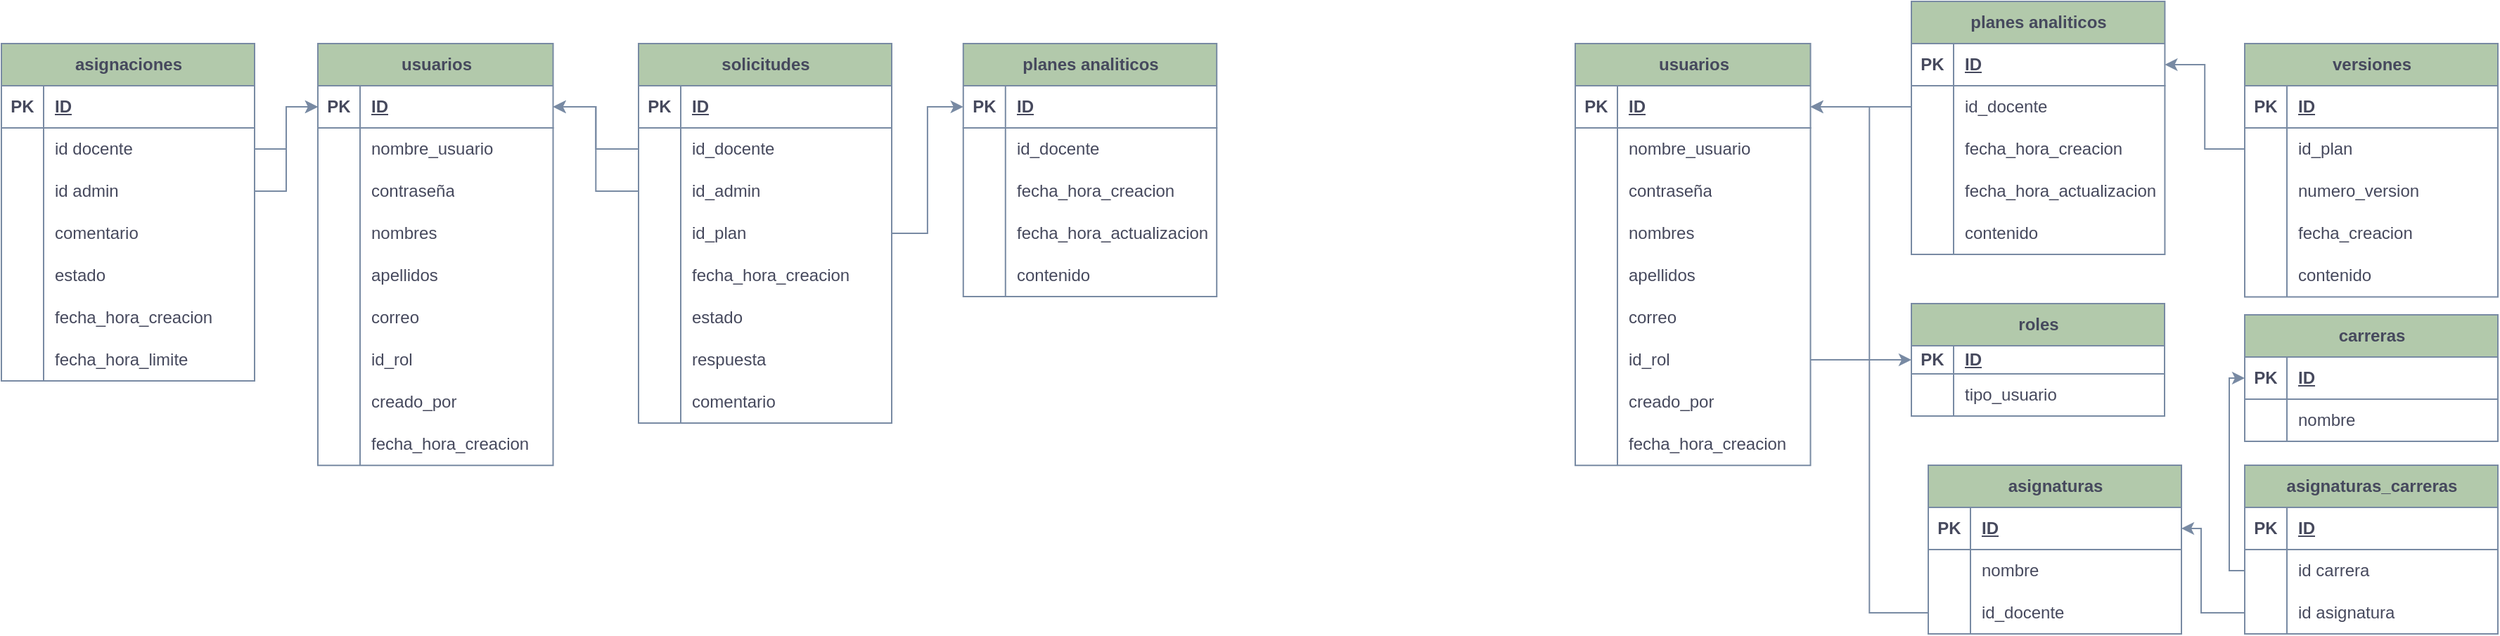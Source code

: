 <mxfile version="21.3.8" type="github" pages="2">
  <diagram name="Página-1" id="xhw7fp3F8fv-ghbMesje">
    <mxGraphModel dx="3469" dy="2120" grid="0" gridSize="10" guides="1" tooltips="1" connect="1" arrows="1" fold="1" page="0" pageScale="1" pageWidth="827" pageHeight="1169" background="none" math="0" shadow="0">
      <root>
        <mxCell id="0" />
        <mxCell id="1" parent="0" />
        <mxCell id="l91UxbfRl4ldA1w1L3f1-15" value="carreras" style="shape=table;startSize=30;container=1;collapsible=1;childLayout=tableLayout;fixedRows=1;rowLines=0;fontStyle=1;align=center;resizeLast=1;html=1;labelBackgroundColor=none;fillColor=#B2C9AB;strokeColor=#788AA3;fontColor=#46495D;rounded=0;" parent="1" vertex="1">
          <mxGeometry x="554" y="-301" width="180" height="90" as="geometry" />
        </mxCell>
        <mxCell id="l91UxbfRl4ldA1w1L3f1-16" value="" style="shape=tableRow;horizontal=0;startSize=0;swimlaneHead=0;swimlaneBody=0;fillColor=none;collapsible=0;dropTarget=0;points=[[0,0.5],[1,0.5]];portConstraint=eastwest;top=0;left=0;right=0;bottom=1;labelBackgroundColor=none;strokeColor=#788AA3;fontColor=#46495D;rounded=0;" parent="l91UxbfRl4ldA1w1L3f1-15" vertex="1">
          <mxGeometry y="30" width="180" height="30" as="geometry" />
        </mxCell>
        <mxCell id="l91UxbfRl4ldA1w1L3f1-17" value="PK" style="shape=partialRectangle;connectable=0;fillColor=none;top=0;left=0;bottom=0;right=0;fontStyle=1;overflow=hidden;whiteSpace=wrap;html=1;labelBackgroundColor=none;strokeColor=#788AA3;fontColor=#46495D;rounded=0;" parent="l91UxbfRl4ldA1w1L3f1-16" vertex="1">
          <mxGeometry width="30" height="30" as="geometry">
            <mxRectangle width="30" height="30" as="alternateBounds" />
          </mxGeometry>
        </mxCell>
        <mxCell id="l91UxbfRl4ldA1w1L3f1-18" value="ID" style="shape=partialRectangle;connectable=0;fillColor=none;top=0;left=0;bottom=0;right=0;align=left;spacingLeft=6;fontStyle=5;overflow=hidden;whiteSpace=wrap;html=1;labelBackgroundColor=none;strokeColor=#788AA3;fontColor=#46495D;rounded=0;" parent="l91UxbfRl4ldA1w1L3f1-16" vertex="1">
          <mxGeometry x="30" width="150" height="30" as="geometry">
            <mxRectangle width="150" height="30" as="alternateBounds" />
          </mxGeometry>
        </mxCell>
        <mxCell id="l91UxbfRl4ldA1w1L3f1-19" value="" style="shape=tableRow;horizontal=0;startSize=0;swimlaneHead=0;swimlaneBody=0;fillColor=none;collapsible=0;dropTarget=0;points=[[0,0.5],[1,0.5]];portConstraint=eastwest;top=0;left=0;right=0;bottom=0;labelBackgroundColor=none;strokeColor=#788AA3;fontColor=#46495D;rounded=0;" parent="l91UxbfRl4ldA1w1L3f1-15" vertex="1">
          <mxGeometry y="60" width="180" height="30" as="geometry" />
        </mxCell>
        <mxCell id="l91UxbfRl4ldA1w1L3f1-20" value="" style="shape=partialRectangle;connectable=0;fillColor=none;top=0;left=0;bottom=0;right=0;editable=1;overflow=hidden;whiteSpace=wrap;html=1;labelBackgroundColor=none;strokeColor=#788AA3;fontColor=#46495D;rounded=0;" parent="l91UxbfRl4ldA1w1L3f1-19" vertex="1">
          <mxGeometry width="30" height="30" as="geometry">
            <mxRectangle width="30" height="30" as="alternateBounds" />
          </mxGeometry>
        </mxCell>
        <mxCell id="l91UxbfRl4ldA1w1L3f1-21" value="nombre" style="shape=partialRectangle;connectable=0;fillColor=none;top=0;left=0;bottom=0;right=0;align=left;spacingLeft=6;overflow=hidden;whiteSpace=wrap;html=1;labelBackgroundColor=none;strokeColor=#788AA3;fontColor=#46495D;rounded=0;" parent="l91UxbfRl4ldA1w1L3f1-19" vertex="1">
          <mxGeometry x="30" width="150" height="30" as="geometry">
            <mxRectangle width="150" height="30" as="alternateBounds" />
          </mxGeometry>
        </mxCell>
        <mxCell id="U3cgZ2RMG8MK_IVuVhTK-5" value="usuarios" style="shape=table;startSize=30;container=1;collapsible=1;childLayout=tableLayout;fixedRows=1;rowLines=0;fontStyle=1;align=center;resizeLast=1;html=1;labelBackgroundColor=none;fillColor=#B2C9AB;strokeColor=#788AA3;fontColor=#46495D;rounded=0;" parent="1" vertex="1">
          <mxGeometry x="78" y="-494" width="167.253" height="300.125" as="geometry" />
        </mxCell>
        <mxCell id="U3cgZ2RMG8MK_IVuVhTK-6" value="" style="shape=tableRow;horizontal=0;startSize=0;swimlaneHead=0;swimlaneBody=0;fillColor=none;collapsible=0;dropTarget=0;points=[[0,0.5],[1,0.5]];portConstraint=eastwest;top=0;left=0;right=0;bottom=1;labelBackgroundColor=none;strokeColor=#788AA3;fontColor=#46495D;rounded=0;" parent="U3cgZ2RMG8MK_IVuVhTK-5" vertex="1">
          <mxGeometry y="30" width="167.253" height="30" as="geometry" />
        </mxCell>
        <mxCell id="U3cgZ2RMG8MK_IVuVhTK-7" value="PK" style="shape=partialRectangle;connectable=0;fillColor=none;top=0;left=0;bottom=0;right=0;fontStyle=1;overflow=hidden;whiteSpace=wrap;html=1;labelBackgroundColor=none;strokeColor=#788AA3;fontColor=#46495D;rounded=0;" parent="U3cgZ2RMG8MK_IVuVhTK-6" vertex="1">
          <mxGeometry width="30" height="30" as="geometry">
            <mxRectangle width="30" height="30" as="alternateBounds" />
          </mxGeometry>
        </mxCell>
        <mxCell id="U3cgZ2RMG8MK_IVuVhTK-8" value="ID" style="shape=partialRectangle;connectable=0;fillColor=none;top=0;left=0;bottom=0;right=0;align=left;spacingLeft=6;fontStyle=5;overflow=hidden;whiteSpace=wrap;html=1;labelBackgroundColor=none;strokeColor=#788AA3;fontColor=#46495D;rounded=0;" parent="U3cgZ2RMG8MK_IVuVhTK-6" vertex="1">
          <mxGeometry x="30" width="137.253" height="30" as="geometry">
            <mxRectangle width="137.253" height="30" as="alternateBounds" />
          </mxGeometry>
        </mxCell>
        <mxCell id="U3cgZ2RMG8MK_IVuVhTK-9" value="" style="shape=tableRow;horizontal=0;startSize=0;swimlaneHead=0;swimlaneBody=0;fillColor=none;collapsible=0;dropTarget=0;points=[[0,0.5],[1,0.5]];portConstraint=eastwest;top=0;left=0;right=0;bottom=0;labelBackgroundColor=none;strokeColor=#788AA3;fontColor=#46495D;rounded=0;" parent="U3cgZ2RMG8MK_IVuVhTK-5" vertex="1">
          <mxGeometry y="60" width="167.253" height="30" as="geometry" />
        </mxCell>
        <mxCell id="U3cgZ2RMG8MK_IVuVhTK-10" value="" style="shape=partialRectangle;connectable=0;fillColor=none;top=0;left=0;bottom=0;right=0;editable=1;overflow=hidden;whiteSpace=wrap;html=1;labelBackgroundColor=none;strokeColor=#788AA3;fontColor=#46495D;rounded=0;" parent="U3cgZ2RMG8MK_IVuVhTK-9" vertex="1">
          <mxGeometry width="30" height="30" as="geometry">
            <mxRectangle width="30" height="30" as="alternateBounds" />
          </mxGeometry>
        </mxCell>
        <mxCell id="U3cgZ2RMG8MK_IVuVhTK-11" value="nombre_usuario" style="shape=partialRectangle;connectable=0;fillColor=none;top=0;left=0;bottom=0;right=0;align=left;spacingLeft=6;overflow=hidden;whiteSpace=wrap;html=1;labelBackgroundColor=none;strokeColor=#788AA3;fontColor=#46495D;rounded=0;" parent="U3cgZ2RMG8MK_IVuVhTK-9" vertex="1">
          <mxGeometry x="30" width="137.253" height="30" as="geometry">
            <mxRectangle width="137.253" height="30" as="alternateBounds" />
          </mxGeometry>
        </mxCell>
        <mxCell id="U3cgZ2RMG8MK_IVuVhTK-12" value="" style="shape=tableRow;horizontal=0;startSize=0;swimlaneHead=0;swimlaneBody=0;fillColor=none;collapsible=0;dropTarget=0;points=[[0,0.5],[1,0.5]];portConstraint=eastwest;top=0;left=0;right=0;bottom=0;labelBackgroundColor=none;strokeColor=#788AA3;fontColor=#46495D;rounded=0;" parent="U3cgZ2RMG8MK_IVuVhTK-5" vertex="1">
          <mxGeometry y="90" width="167.253" height="30" as="geometry" />
        </mxCell>
        <mxCell id="U3cgZ2RMG8MK_IVuVhTK-13" value="" style="shape=partialRectangle;connectable=0;fillColor=none;top=0;left=0;bottom=0;right=0;editable=1;overflow=hidden;whiteSpace=wrap;html=1;labelBackgroundColor=none;strokeColor=#788AA3;fontColor=#46495D;rounded=0;" parent="U3cgZ2RMG8MK_IVuVhTK-12" vertex="1">
          <mxGeometry width="30" height="30" as="geometry">
            <mxRectangle width="30" height="30" as="alternateBounds" />
          </mxGeometry>
        </mxCell>
        <mxCell id="U3cgZ2RMG8MK_IVuVhTK-14" value="contraseña" style="shape=partialRectangle;connectable=0;fillColor=none;top=0;left=0;bottom=0;right=0;align=left;spacingLeft=6;overflow=hidden;whiteSpace=wrap;html=1;labelBackgroundColor=none;strokeColor=#788AA3;fontColor=#46495D;rounded=0;" parent="U3cgZ2RMG8MK_IVuVhTK-12" vertex="1">
          <mxGeometry x="30" width="137.253" height="30" as="geometry">
            <mxRectangle width="137.253" height="30" as="alternateBounds" />
          </mxGeometry>
        </mxCell>
        <mxCell id="7z_xflElnIpAljUZP6L4-14" value="" style="shape=tableRow;horizontal=0;startSize=0;swimlaneHead=0;swimlaneBody=0;fillColor=none;collapsible=0;dropTarget=0;points=[[0,0.5],[1,0.5]];portConstraint=eastwest;top=0;left=0;right=0;bottom=0;labelBackgroundColor=none;strokeColor=#788AA3;fontColor=#46495D;rounded=0;" parent="U3cgZ2RMG8MK_IVuVhTK-5" vertex="1">
          <mxGeometry y="120" width="167.253" height="30" as="geometry" />
        </mxCell>
        <mxCell id="7z_xflElnIpAljUZP6L4-15" value="" style="shape=partialRectangle;connectable=0;fillColor=none;top=0;left=0;bottom=0;right=0;editable=1;overflow=hidden;whiteSpace=wrap;html=1;labelBackgroundColor=none;strokeColor=#788AA3;fontColor=#46495D;rounded=0;" parent="7z_xflElnIpAljUZP6L4-14" vertex="1">
          <mxGeometry width="30" height="30" as="geometry">
            <mxRectangle width="30" height="30" as="alternateBounds" />
          </mxGeometry>
        </mxCell>
        <mxCell id="7z_xflElnIpAljUZP6L4-16" value="nombres" style="shape=partialRectangle;connectable=0;fillColor=none;top=0;left=0;bottom=0;right=0;align=left;spacingLeft=6;overflow=hidden;whiteSpace=wrap;html=1;labelBackgroundColor=none;strokeColor=#788AA3;fontColor=#46495D;rounded=0;" parent="7z_xflElnIpAljUZP6L4-14" vertex="1">
          <mxGeometry x="30" width="137.253" height="30" as="geometry">
            <mxRectangle width="137.253" height="30" as="alternateBounds" />
          </mxGeometry>
        </mxCell>
        <mxCell id="7z_xflElnIpAljUZP6L4-21" value="" style="shape=tableRow;horizontal=0;startSize=0;swimlaneHead=0;swimlaneBody=0;fillColor=none;collapsible=0;dropTarget=0;points=[[0,0.5],[1,0.5]];portConstraint=eastwest;top=0;left=0;right=0;bottom=0;labelBackgroundColor=none;strokeColor=#788AA3;fontColor=#46495D;rounded=0;" parent="U3cgZ2RMG8MK_IVuVhTK-5" vertex="1">
          <mxGeometry y="150" width="167.253" height="30" as="geometry" />
        </mxCell>
        <mxCell id="7z_xflElnIpAljUZP6L4-22" value="" style="shape=partialRectangle;connectable=0;fillColor=none;top=0;left=0;bottom=0;right=0;editable=1;overflow=hidden;whiteSpace=wrap;html=1;labelBackgroundColor=none;strokeColor=#788AA3;fontColor=#46495D;rounded=0;" parent="7z_xflElnIpAljUZP6L4-21" vertex="1">
          <mxGeometry width="30" height="30" as="geometry">
            <mxRectangle width="30" height="30" as="alternateBounds" />
          </mxGeometry>
        </mxCell>
        <mxCell id="7z_xflElnIpAljUZP6L4-23" value="apellidos" style="shape=partialRectangle;connectable=0;fillColor=none;top=0;left=0;bottom=0;right=0;align=left;spacingLeft=6;overflow=hidden;whiteSpace=wrap;html=1;labelBackgroundColor=none;strokeColor=#788AA3;fontColor=#46495D;rounded=0;" parent="7z_xflElnIpAljUZP6L4-21" vertex="1">
          <mxGeometry x="30" width="137.253" height="30" as="geometry">
            <mxRectangle width="137.253" height="30" as="alternateBounds" />
          </mxGeometry>
        </mxCell>
        <mxCell id="7z_xflElnIpAljUZP6L4-25" value="" style="shape=tableRow;horizontal=0;startSize=0;swimlaneHead=0;swimlaneBody=0;fillColor=none;collapsible=0;dropTarget=0;points=[[0,0.5],[1,0.5]];portConstraint=eastwest;top=0;left=0;right=0;bottom=0;labelBackgroundColor=none;strokeColor=#788AA3;fontColor=#46495D;rounded=0;" parent="U3cgZ2RMG8MK_IVuVhTK-5" vertex="1">
          <mxGeometry y="180" width="167.253" height="30" as="geometry" />
        </mxCell>
        <mxCell id="7z_xflElnIpAljUZP6L4-26" value="" style="shape=partialRectangle;connectable=0;fillColor=none;top=0;left=0;bottom=0;right=0;editable=1;overflow=hidden;whiteSpace=wrap;html=1;labelBackgroundColor=none;strokeColor=#788AA3;fontColor=#46495D;rounded=0;" parent="7z_xflElnIpAljUZP6L4-25" vertex="1">
          <mxGeometry width="30" height="30" as="geometry">
            <mxRectangle width="30" height="30" as="alternateBounds" />
          </mxGeometry>
        </mxCell>
        <mxCell id="7z_xflElnIpAljUZP6L4-27" value="correo" style="shape=partialRectangle;connectable=0;fillColor=none;top=0;left=0;bottom=0;right=0;align=left;spacingLeft=6;overflow=hidden;whiteSpace=wrap;html=1;labelBackgroundColor=none;strokeColor=#788AA3;fontColor=#46495D;rounded=0;" parent="7z_xflElnIpAljUZP6L4-25" vertex="1">
          <mxGeometry x="30" width="137.253" height="30" as="geometry">
            <mxRectangle width="137.253" height="30" as="alternateBounds" />
          </mxGeometry>
        </mxCell>
        <mxCell id="7z_xflElnIpAljUZP6L4-28" value="" style="shape=tableRow;horizontal=0;startSize=0;swimlaneHead=0;swimlaneBody=0;fillColor=none;collapsible=0;dropTarget=0;points=[[0,0.5],[1,0.5]];portConstraint=eastwest;top=0;left=0;right=0;bottom=0;labelBackgroundColor=none;strokeColor=#788AA3;fontColor=#46495D;rounded=0;" parent="U3cgZ2RMG8MK_IVuVhTK-5" vertex="1">
          <mxGeometry y="210" width="167.253" height="30" as="geometry" />
        </mxCell>
        <mxCell id="7z_xflElnIpAljUZP6L4-29" value="" style="shape=partialRectangle;connectable=0;fillColor=none;top=0;left=0;bottom=0;right=0;editable=1;overflow=hidden;whiteSpace=wrap;html=1;labelBackgroundColor=none;strokeColor=#788AA3;fontColor=#46495D;rounded=0;" parent="7z_xflElnIpAljUZP6L4-28" vertex="1">
          <mxGeometry width="30" height="30" as="geometry">
            <mxRectangle width="30" height="30" as="alternateBounds" />
          </mxGeometry>
        </mxCell>
        <mxCell id="7z_xflElnIpAljUZP6L4-30" value="id_rol" style="shape=partialRectangle;connectable=0;fillColor=none;top=0;left=0;bottom=0;right=0;align=left;spacingLeft=6;overflow=hidden;whiteSpace=wrap;html=1;labelBackgroundColor=none;strokeColor=#788AA3;fontColor=#46495D;rounded=0;" parent="7z_xflElnIpAljUZP6L4-28" vertex="1">
          <mxGeometry x="30" width="137.253" height="30" as="geometry">
            <mxRectangle width="137.253" height="30" as="alternateBounds" />
          </mxGeometry>
        </mxCell>
        <mxCell id="7z_xflElnIpAljUZP6L4-113" value="" style="shape=tableRow;horizontal=0;startSize=0;swimlaneHead=0;swimlaneBody=0;fillColor=none;collapsible=0;dropTarget=0;points=[[0,0.5],[1,0.5]];portConstraint=eastwest;top=0;left=0;right=0;bottom=0;labelBackgroundColor=none;strokeColor=#788AA3;fontColor=#46495D;rounded=0;" parent="U3cgZ2RMG8MK_IVuVhTK-5" vertex="1">
          <mxGeometry y="240" width="167.253" height="30" as="geometry" />
        </mxCell>
        <mxCell id="7z_xflElnIpAljUZP6L4-114" value="" style="shape=partialRectangle;connectable=0;fillColor=none;top=0;left=0;bottom=0;right=0;editable=1;overflow=hidden;whiteSpace=wrap;html=1;labelBackgroundColor=none;strokeColor=#788AA3;fontColor=#46495D;rounded=0;" parent="7z_xflElnIpAljUZP6L4-113" vertex="1">
          <mxGeometry width="30" height="30" as="geometry">
            <mxRectangle width="30" height="30" as="alternateBounds" />
          </mxGeometry>
        </mxCell>
        <mxCell id="7z_xflElnIpAljUZP6L4-115" value="creado_por" style="shape=partialRectangle;connectable=0;fillColor=none;top=0;left=0;bottom=0;right=0;align=left;spacingLeft=6;overflow=hidden;whiteSpace=wrap;html=1;labelBackgroundColor=none;strokeColor=#788AA3;fontColor=#46495D;rounded=0;" parent="7z_xflElnIpAljUZP6L4-113" vertex="1">
          <mxGeometry x="30" width="137.253" height="30" as="geometry">
            <mxRectangle width="137.253" height="30" as="alternateBounds" />
          </mxGeometry>
        </mxCell>
        <mxCell id="pwm5WrV8EwkyPdHrViSX-64" value="" style="shape=tableRow;horizontal=0;startSize=0;swimlaneHead=0;swimlaneBody=0;fillColor=none;collapsible=0;dropTarget=0;points=[[0,0.5],[1,0.5]];portConstraint=eastwest;top=0;left=0;right=0;bottom=0;labelBackgroundColor=none;strokeColor=#788AA3;fontColor=#46495D;rounded=0;" vertex="1" parent="U3cgZ2RMG8MK_IVuVhTK-5">
          <mxGeometry y="270" width="167.253" height="30" as="geometry" />
        </mxCell>
        <mxCell id="pwm5WrV8EwkyPdHrViSX-65" value="" style="shape=partialRectangle;connectable=0;fillColor=none;top=0;left=0;bottom=0;right=0;editable=1;overflow=hidden;whiteSpace=wrap;html=1;labelBackgroundColor=none;strokeColor=#788AA3;fontColor=#46495D;rounded=0;" vertex="1" parent="pwm5WrV8EwkyPdHrViSX-64">
          <mxGeometry width="30" height="30" as="geometry">
            <mxRectangle width="30" height="30" as="alternateBounds" />
          </mxGeometry>
        </mxCell>
        <mxCell id="pwm5WrV8EwkyPdHrViSX-66" value="fecha_hora_creacion" style="shape=partialRectangle;connectable=0;fillColor=none;top=0;left=0;bottom=0;right=0;align=left;spacingLeft=6;overflow=hidden;whiteSpace=wrap;html=1;labelBackgroundColor=none;strokeColor=#788AA3;fontColor=#46495D;rounded=0;" vertex="1" parent="pwm5WrV8EwkyPdHrViSX-64">
          <mxGeometry x="30" width="137.253" height="30" as="geometry">
            <mxRectangle width="137.253" height="30" as="alternateBounds" />
          </mxGeometry>
        </mxCell>
        <mxCell id="U3cgZ2RMG8MK_IVuVhTK-31" value="roles" style="shape=table;startSize=30;container=1;collapsible=1;childLayout=tableLayout;fixedRows=1;rowLines=0;fontStyle=1;align=center;resizeLast=1;html=1;labelBackgroundColor=none;fillColor=#B2C9AB;strokeColor=#788AA3;fontColor=#46495D;rounded=0;" parent="1" vertex="1">
          <mxGeometry x="317" y="-309" width="180" height="80" as="geometry" />
        </mxCell>
        <mxCell id="U3cgZ2RMG8MK_IVuVhTK-32" value="" style="shape=tableRow;horizontal=0;startSize=0;swimlaneHead=0;swimlaneBody=0;fillColor=none;collapsible=0;dropTarget=0;points=[[0,0.5],[1,0.5]];portConstraint=eastwest;top=0;left=0;right=0;bottom=1;labelBackgroundColor=none;strokeColor=#788AA3;fontColor=#46495D;rounded=0;" parent="U3cgZ2RMG8MK_IVuVhTK-31" vertex="1">
          <mxGeometry y="30" width="180" height="20" as="geometry" />
        </mxCell>
        <mxCell id="U3cgZ2RMG8MK_IVuVhTK-33" value="PK" style="shape=partialRectangle;connectable=0;fillColor=none;top=0;left=0;bottom=0;right=0;fontStyle=1;overflow=hidden;whiteSpace=wrap;html=1;labelBackgroundColor=none;strokeColor=#788AA3;fontColor=#46495D;rounded=0;" parent="U3cgZ2RMG8MK_IVuVhTK-32" vertex="1">
          <mxGeometry width="30" height="20" as="geometry">
            <mxRectangle width="30" height="20" as="alternateBounds" />
          </mxGeometry>
        </mxCell>
        <mxCell id="U3cgZ2RMG8MK_IVuVhTK-34" value="ID" style="shape=partialRectangle;connectable=0;fillColor=none;top=0;left=0;bottom=0;right=0;align=left;spacingLeft=6;fontStyle=5;overflow=hidden;whiteSpace=wrap;html=1;labelBackgroundColor=none;strokeColor=#788AA3;fontColor=#46495D;rounded=0;" parent="U3cgZ2RMG8MK_IVuVhTK-32" vertex="1">
          <mxGeometry x="30" width="150" height="20" as="geometry">
            <mxRectangle width="150" height="20" as="alternateBounds" />
          </mxGeometry>
        </mxCell>
        <mxCell id="U3cgZ2RMG8MK_IVuVhTK-35" value="" style="shape=tableRow;horizontal=0;startSize=0;swimlaneHead=0;swimlaneBody=0;fillColor=none;collapsible=0;dropTarget=0;points=[[0,0.5],[1,0.5]];portConstraint=eastwest;top=0;left=0;right=0;bottom=0;labelBackgroundColor=none;strokeColor=#788AA3;fontColor=#46495D;rounded=0;" parent="U3cgZ2RMG8MK_IVuVhTK-31" vertex="1">
          <mxGeometry y="50" width="180" height="30" as="geometry" />
        </mxCell>
        <mxCell id="U3cgZ2RMG8MK_IVuVhTK-36" value="" style="shape=partialRectangle;connectable=0;fillColor=none;top=0;left=0;bottom=0;right=0;editable=1;overflow=hidden;whiteSpace=wrap;html=1;labelBackgroundColor=none;strokeColor=#788AA3;fontColor=#46495D;rounded=0;" parent="U3cgZ2RMG8MK_IVuVhTK-35" vertex="1">
          <mxGeometry width="30" height="30" as="geometry">
            <mxRectangle width="30" height="30" as="alternateBounds" />
          </mxGeometry>
        </mxCell>
        <mxCell id="U3cgZ2RMG8MK_IVuVhTK-37" value="tipo_usuario" style="shape=partialRectangle;connectable=0;fillColor=none;top=0;left=0;bottom=0;right=0;align=left;spacingLeft=6;overflow=hidden;whiteSpace=wrap;html=1;labelBackgroundColor=none;strokeColor=#788AA3;fontColor=#46495D;rounded=0;" parent="U3cgZ2RMG8MK_IVuVhTK-35" vertex="1">
          <mxGeometry x="30" width="150" height="30" as="geometry">
            <mxRectangle width="150" height="30" as="alternateBounds" />
          </mxGeometry>
        </mxCell>
        <mxCell id="7z_xflElnIpAljUZP6L4-1" value="asignaturas" style="shape=table;startSize=30;container=1;collapsible=1;childLayout=tableLayout;fixedRows=1;rowLines=0;fontStyle=1;align=center;resizeLast=1;html=1;labelBackgroundColor=none;fillColor=#B2C9AB;strokeColor=#788AA3;fontColor=#46495D;rounded=0;" parent="1" vertex="1">
          <mxGeometry x="329" y="-194" width="180" height="120" as="geometry" />
        </mxCell>
        <mxCell id="7z_xflElnIpAljUZP6L4-2" value="" style="shape=tableRow;horizontal=0;startSize=0;swimlaneHead=0;swimlaneBody=0;fillColor=none;collapsible=0;dropTarget=0;points=[[0,0.5],[1,0.5]];portConstraint=eastwest;top=0;left=0;right=0;bottom=1;labelBackgroundColor=none;strokeColor=#788AA3;fontColor=#46495D;rounded=0;" parent="7z_xflElnIpAljUZP6L4-1" vertex="1">
          <mxGeometry y="30" width="180" height="30" as="geometry" />
        </mxCell>
        <mxCell id="7z_xflElnIpAljUZP6L4-3" value="PK" style="shape=partialRectangle;connectable=0;fillColor=none;top=0;left=0;bottom=0;right=0;fontStyle=1;overflow=hidden;whiteSpace=wrap;html=1;labelBackgroundColor=none;strokeColor=#788AA3;fontColor=#46495D;rounded=0;" parent="7z_xflElnIpAljUZP6L4-2" vertex="1">
          <mxGeometry width="30" height="30" as="geometry">
            <mxRectangle width="30" height="30" as="alternateBounds" />
          </mxGeometry>
        </mxCell>
        <mxCell id="7z_xflElnIpAljUZP6L4-4" value="ID" style="shape=partialRectangle;connectable=0;fillColor=none;top=0;left=0;bottom=0;right=0;align=left;spacingLeft=6;fontStyle=5;overflow=hidden;whiteSpace=wrap;html=1;labelBackgroundColor=none;strokeColor=#788AA3;fontColor=#46495D;rounded=0;" parent="7z_xflElnIpAljUZP6L4-2" vertex="1">
          <mxGeometry x="30" width="150" height="30" as="geometry">
            <mxRectangle width="150" height="30" as="alternateBounds" />
          </mxGeometry>
        </mxCell>
        <mxCell id="7z_xflElnIpAljUZP6L4-5" value="" style="shape=tableRow;horizontal=0;startSize=0;swimlaneHead=0;swimlaneBody=0;fillColor=none;collapsible=0;dropTarget=0;points=[[0,0.5],[1,0.5]];portConstraint=eastwest;top=0;left=0;right=0;bottom=0;labelBackgroundColor=none;strokeColor=#788AA3;fontColor=#46495D;rounded=0;" parent="7z_xflElnIpAljUZP6L4-1" vertex="1">
          <mxGeometry y="60" width="180" height="30" as="geometry" />
        </mxCell>
        <mxCell id="7z_xflElnIpAljUZP6L4-6" value="" style="shape=partialRectangle;connectable=0;fillColor=none;top=0;left=0;bottom=0;right=0;editable=1;overflow=hidden;whiteSpace=wrap;html=1;labelBackgroundColor=none;strokeColor=#788AA3;fontColor=#46495D;rounded=0;" parent="7z_xflElnIpAljUZP6L4-5" vertex="1">
          <mxGeometry width="30" height="30" as="geometry">
            <mxRectangle width="30" height="30" as="alternateBounds" />
          </mxGeometry>
        </mxCell>
        <mxCell id="7z_xflElnIpAljUZP6L4-7" value="nombre" style="shape=partialRectangle;connectable=0;fillColor=none;top=0;left=0;bottom=0;right=0;align=left;spacingLeft=6;overflow=hidden;whiteSpace=wrap;html=1;labelBackgroundColor=none;strokeColor=#788AA3;fontColor=#46495D;rounded=0;" parent="7z_xflElnIpAljUZP6L4-5" vertex="1">
          <mxGeometry x="30" width="150" height="30" as="geometry">
            <mxRectangle width="150" height="30" as="alternateBounds" />
          </mxGeometry>
        </mxCell>
        <mxCell id="5BfP1VnUj9KoD9NMU-rl-1" value="" style="shape=tableRow;horizontal=0;startSize=0;swimlaneHead=0;swimlaneBody=0;fillColor=none;collapsible=0;dropTarget=0;points=[[0,0.5],[1,0.5]];portConstraint=eastwest;top=0;left=0;right=0;bottom=0;labelBackgroundColor=none;strokeColor=#788AA3;fontColor=#46495D;rounded=0;" vertex="1" parent="7z_xflElnIpAljUZP6L4-1">
          <mxGeometry y="90" width="180" height="30" as="geometry" />
        </mxCell>
        <mxCell id="5BfP1VnUj9KoD9NMU-rl-2" value="" style="shape=partialRectangle;connectable=0;fillColor=none;top=0;left=0;bottom=0;right=0;editable=1;overflow=hidden;whiteSpace=wrap;html=1;labelBackgroundColor=none;strokeColor=#788AA3;fontColor=#46495D;rounded=0;" vertex="1" parent="5BfP1VnUj9KoD9NMU-rl-1">
          <mxGeometry width="30" height="30" as="geometry">
            <mxRectangle width="30" height="30" as="alternateBounds" />
          </mxGeometry>
        </mxCell>
        <mxCell id="5BfP1VnUj9KoD9NMU-rl-3" value="id_docente" style="shape=partialRectangle;connectable=0;fillColor=none;top=0;left=0;bottom=0;right=0;align=left;spacingLeft=6;overflow=hidden;whiteSpace=wrap;html=1;labelBackgroundColor=none;strokeColor=#788AA3;fontColor=#46495D;rounded=0;" vertex="1" parent="5BfP1VnUj9KoD9NMU-rl-1">
          <mxGeometry x="30" width="150" height="30" as="geometry">
            <mxRectangle width="150" height="30" as="alternateBounds" />
          </mxGeometry>
        </mxCell>
        <mxCell id="7z_xflElnIpAljUZP6L4-34" value="asignaturas_carreras" style="shape=table;startSize=30;container=1;collapsible=1;childLayout=tableLayout;fixedRows=1;rowLines=0;fontStyle=1;align=center;resizeLast=1;html=1;rounded=0;strokeColor=#788AA3;fontColor=#46495D;fillColor=#B2C9AB;labelBackgroundColor=none;" parent="1" vertex="1">
          <mxGeometry x="554" y="-194" width="180" height="120" as="geometry" />
        </mxCell>
        <mxCell id="7z_xflElnIpAljUZP6L4-35" value="" style="shape=tableRow;horizontal=0;startSize=0;swimlaneHead=0;swimlaneBody=0;fillColor=none;collapsible=0;dropTarget=0;points=[[0,0.5],[1,0.5]];portConstraint=eastwest;top=0;left=0;right=0;bottom=1;rounded=0;strokeColor=#788AA3;fontColor=#46495D;labelBackgroundColor=none;" parent="7z_xflElnIpAljUZP6L4-34" vertex="1">
          <mxGeometry y="30" width="180" height="30" as="geometry" />
        </mxCell>
        <mxCell id="7z_xflElnIpAljUZP6L4-36" value="PK" style="shape=partialRectangle;connectable=0;fillColor=none;top=0;left=0;bottom=0;right=0;fontStyle=1;overflow=hidden;whiteSpace=wrap;html=1;rounded=0;strokeColor=#788AA3;fontColor=#46495D;labelBackgroundColor=none;" parent="7z_xflElnIpAljUZP6L4-35" vertex="1">
          <mxGeometry width="30" height="30" as="geometry">
            <mxRectangle width="30" height="30" as="alternateBounds" />
          </mxGeometry>
        </mxCell>
        <mxCell id="7z_xflElnIpAljUZP6L4-37" value="ID" style="shape=partialRectangle;connectable=0;fillColor=none;top=0;left=0;bottom=0;right=0;align=left;spacingLeft=6;fontStyle=5;overflow=hidden;whiteSpace=wrap;html=1;rounded=0;strokeColor=#788AA3;fontColor=#46495D;labelBackgroundColor=none;" parent="7z_xflElnIpAljUZP6L4-35" vertex="1">
          <mxGeometry x="30" width="150" height="30" as="geometry">
            <mxRectangle width="150" height="30" as="alternateBounds" />
          </mxGeometry>
        </mxCell>
        <mxCell id="7z_xflElnIpAljUZP6L4-38" value="" style="shape=tableRow;horizontal=0;startSize=0;swimlaneHead=0;swimlaneBody=0;fillColor=none;collapsible=0;dropTarget=0;points=[[0,0.5],[1,0.5]];portConstraint=eastwest;top=0;left=0;right=0;bottom=0;rounded=0;strokeColor=#788AA3;fontColor=#46495D;labelBackgroundColor=none;" parent="7z_xflElnIpAljUZP6L4-34" vertex="1">
          <mxGeometry y="60" width="180" height="30" as="geometry" />
        </mxCell>
        <mxCell id="7z_xflElnIpAljUZP6L4-39" value="" style="shape=partialRectangle;connectable=0;fillColor=none;top=0;left=0;bottom=0;right=0;editable=1;overflow=hidden;whiteSpace=wrap;html=1;rounded=0;strokeColor=#788AA3;fontColor=#46495D;labelBackgroundColor=none;" parent="7z_xflElnIpAljUZP6L4-38" vertex="1">
          <mxGeometry width="30" height="30" as="geometry">
            <mxRectangle width="30" height="30" as="alternateBounds" />
          </mxGeometry>
        </mxCell>
        <mxCell id="7z_xflElnIpAljUZP6L4-40" value="id carrera" style="shape=partialRectangle;connectable=0;fillColor=none;top=0;left=0;bottom=0;right=0;align=left;spacingLeft=6;overflow=hidden;whiteSpace=wrap;html=1;rounded=0;strokeColor=#788AA3;fontColor=#46495D;labelBackgroundColor=none;" parent="7z_xflElnIpAljUZP6L4-38" vertex="1">
          <mxGeometry x="30" width="150" height="30" as="geometry">
            <mxRectangle width="150" height="30" as="alternateBounds" />
          </mxGeometry>
        </mxCell>
        <mxCell id="7z_xflElnIpAljUZP6L4-41" value="" style="shape=tableRow;horizontal=0;startSize=0;swimlaneHead=0;swimlaneBody=0;fillColor=none;collapsible=0;dropTarget=0;points=[[0,0.5],[1,0.5]];portConstraint=eastwest;top=0;left=0;right=0;bottom=0;rounded=0;strokeColor=#788AA3;fontColor=#46495D;labelBackgroundColor=none;" parent="7z_xflElnIpAljUZP6L4-34" vertex="1">
          <mxGeometry y="90" width="180" height="30" as="geometry" />
        </mxCell>
        <mxCell id="7z_xflElnIpAljUZP6L4-42" value="" style="shape=partialRectangle;connectable=0;fillColor=none;top=0;left=0;bottom=0;right=0;editable=1;overflow=hidden;whiteSpace=wrap;html=1;rounded=0;strokeColor=#788AA3;fontColor=#46495D;labelBackgroundColor=none;" parent="7z_xflElnIpAljUZP6L4-41" vertex="1">
          <mxGeometry width="30" height="30" as="geometry">
            <mxRectangle width="30" height="30" as="alternateBounds" />
          </mxGeometry>
        </mxCell>
        <mxCell id="7z_xflElnIpAljUZP6L4-43" value="id asignatura" style="shape=partialRectangle;connectable=0;fillColor=none;top=0;left=0;bottom=0;right=0;align=left;spacingLeft=6;overflow=hidden;whiteSpace=wrap;html=1;rounded=0;strokeColor=#788AA3;fontColor=#46495D;labelBackgroundColor=none;" parent="7z_xflElnIpAljUZP6L4-41" vertex="1">
          <mxGeometry x="30" width="150" height="30" as="geometry">
            <mxRectangle width="150" height="30" as="alternateBounds" />
          </mxGeometry>
        </mxCell>
        <mxCell id="7z_xflElnIpAljUZP6L4-49" value="planes analiticos" style="shape=table;startSize=30;container=1;collapsible=1;childLayout=tableLayout;fixedRows=1;rowLines=0;fontStyle=1;align=center;resizeLast=1;html=1;rounded=0;strokeColor=#788AA3;fontColor=#46495D;fillColor=#B2C9AB;labelBackgroundColor=none;" parent="1" vertex="1">
          <mxGeometry x="317" y="-524" width="180.211" height="180" as="geometry" />
        </mxCell>
        <mxCell id="7z_xflElnIpAljUZP6L4-50" value="" style="shape=tableRow;horizontal=0;startSize=0;swimlaneHead=0;swimlaneBody=0;fillColor=none;collapsible=0;dropTarget=0;points=[[0,0.5],[1,0.5]];portConstraint=eastwest;top=0;left=0;right=0;bottom=1;rounded=0;strokeColor=#788AA3;fontColor=#46495D;labelBackgroundColor=none;" parent="7z_xflElnIpAljUZP6L4-49" vertex="1">
          <mxGeometry y="30" width="180.211" height="30" as="geometry" />
        </mxCell>
        <mxCell id="7z_xflElnIpAljUZP6L4-51" value="PK" style="shape=partialRectangle;connectable=0;fillColor=none;top=0;left=0;bottom=0;right=0;fontStyle=1;overflow=hidden;whiteSpace=wrap;html=1;rounded=0;strokeColor=#788AA3;fontColor=#46495D;labelBackgroundColor=none;" parent="7z_xflElnIpAljUZP6L4-50" vertex="1">
          <mxGeometry width="30" height="30" as="geometry">
            <mxRectangle width="30" height="30" as="alternateBounds" />
          </mxGeometry>
        </mxCell>
        <mxCell id="7z_xflElnIpAljUZP6L4-52" value="ID" style="shape=partialRectangle;connectable=0;fillColor=none;top=0;left=0;bottom=0;right=0;align=left;spacingLeft=6;fontStyle=5;overflow=hidden;whiteSpace=wrap;html=1;rounded=0;strokeColor=#788AA3;fontColor=#46495D;labelBackgroundColor=none;" parent="7z_xflElnIpAljUZP6L4-50" vertex="1">
          <mxGeometry x="30" width="150.211" height="30" as="geometry">
            <mxRectangle width="150.211" height="30" as="alternateBounds" />
          </mxGeometry>
        </mxCell>
        <mxCell id="7z_xflElnIpAljUZP6L4-56" value="" style="shape=tableRow;horizontal=0;startSize=0;swimlaneHead=0;swimlaneBody=0;fillColor=none;collapsible=0;dropTarget=0;points=[[0,0.5],[1,0.5]];portConstraint=eastwest;top=0;left=0;right=0;bottom=0;rounded=0;strokeColor=#788AA3;fontColor=#46495D;labelBackgroundColor=none;" parent="7z_xflElnIpAljUZP6L4-49" vertex="1">
          <mxGeometry y="60" width="180.211" height="30" as="geometry" />
        </mxCell>
        <mxCell id="7z_xflElnIpAljUZP6L4-57" value="" style="shape=partialRectangle;connectable=0;fillColor=none;top=0;left=0;bottom=0;right=0;editable=1;overflow=hidden;whiteSpace=wrap;html=1;rounded=0;strokeColor=#788AA3;fontColor=#46495D;labelBackgroundColor=none;" parent="7z_xflElnIpAljUZP6L4-56" vertex="1">
          <mxGeometry width="30" height="30" as="geometry">
            <mxRectangle width="30" height="30" as="alternateBounds" />
          </mxGeometry>
        </mxCell>
        <mxCell id="7z_xflElnIpAljUZP6L4-58" value="id_docente" style="shape=partialRectangle;connectable=0;fillColor=none;top=0;left=0;bottom=0;right=0;align=left;spacingLeft=6;overflow=hidden;whiteSpace=wrap;html=1;rounded=0;strokeColor=#788AA3;fontColor=#46495D;labelBackgroundColor=none;" parent="7z_xflElnIpAljUZP6L4-56" vertex="1">
          <mxGeometry x="30" width="150.211" height="30" as="geometry">
            <mxRectangle width="150.211" height="30" as="alternateBounds" />
          </mxGeometry>
        </mxCell>
        <mxCell id="7z_xflElnIpAljUZP6L4-59" value="" style="shape=tableRow;horizontal=0;startSize=0;swimlaneHead=0;swimlaneBody=0;fillColor=none;collapsible=0;dropTarget=0;points=[[0,0.5],[1,0.5]];portConstraint=eastwest;top=0;left=0;right=0;bottom=0;rounded=0;strokeColor=#788AA3;fontColor=#46495D;labelBackgroundColor=none;" parent="7z_xflElnIpAljUZP6L4-49" vertex="1">
          <mxGeometry y="90" width="180.211" height="30" as="geometry" />
        </mxCell>
        <mxCell id="7z_xflElnIpAljUZP6L4-60" value="" style="shape=partialRectangle;connectable=0;fillColor=none;top=0;left=0;bottom=0;right=0;editable=1;overflow=hidden;whiteSpace=wrap;html=1;rounded=0;strokeColor=#788AA3;fontColor=#46495D;labelBackgroundColor=none;" parent="7z_xflElnIpAljUZP6L4-59" vertex="1">
          <mxGeometry width="30" height="30" as="geometry">
            <mxRectangle width="30" height="30" as="alternateBounds" />
          </mxGeometry>
        </mxCell>
        <mxCell id="7z_xflElnIpAljUZP6L4-61" value="fecha_hora_creacion" style="shape=partialRectangle;connectable=0;fillColor=none;top=0;left=0;bottom=0;right=0;align=left;spacingLeft=6;overflow=hidden;whiteSpace=wrap;html=1;rounded=0;strokeColor=#788AA3;fontColor=#46495D;labelBackgroundColor=none;" parent="7z_xflElnIpAljUZP6L4-59" vertex="1">
          <mxGeometry x="30" width="150.211" height="30" as="geometry">
            <mxRectangle width="150.211" height="30" as="alternateBounds" />
          </mxGeometry>
        </mxCell>
        <mxCell id="7z_xflElnIpAljUZP6L4-62" value="" style="shape=tableRow;horizontal=0;startSize=0;swimlaneHead=0;swimlaneBody=0;fillColor=none;collapsible=0;dropTarget=0;points=[[0,0.5],[1,0.5]];portConstraint=eastwest;top=0;left=0;right=0;bottom=0;rounded=0;strokeColor=#788AA3;fontColor=#46495D;labelBackgroundColor=none;" parent="7z_xflElnIpAljUZP6L4-49" vertex="1">
          <mxGeometry y="120" width="180.211" height="30" as="geometry" />
        </mxCell>
        <mxCell id="7z_xflElnIpAljUZP6L4-63" value="" style="shape=partialRectangle;connectable=0;fillColor=none;top=0;left=0;bottom=0;right=0;editable=1;overflow=hidden;whiteSpace=wrap;html=1;rounded=0;strokeColor=#788AA3;fontColor=#46495D;labelBackgroundColor=none;" parent="7z_xflElnIpAljUZP6L4-62" vertex="1">
          <mxGeometry width="30" height="30" as="geometry">
            <mxRectangle width="30" height="30" as="alternateBounds" />
          </mxGeometry>
        </mxCell>
        <mxCell id="7z_xflElnIpAljUZP6L4-64" value="fecha_hora_actualizacion" style="shape=partialRectangle;connectable=0;fillColor=none;top=0;left=0;bottom=0;right=0;align=left;spacingLeft=6;overflow=hidden;whiteSpace=wrap;html=1;rounded=0;strokeColor=#788AA3;fontColor=#46495D;labelBackgroundColor=none;" parent="7z_xflElnIpAljUZP6L4-62" vertex="1">
          <mxGeometry x="30" width="150.211" height="30" as="geometry">
            <mxRectangle width="150.211" height="30" as="alternateBounds" />
          </mxGeometry>
        </mxCell>
        <mxCell id="7z_xflElnIpAljUZP6L4-65" value="" style="shape=tableRow;horizontal=0;startSize=0;swimlaneHead=0;swimlaneBody=0;fillColor=none;collapsible=0;dropTarget=0;points=[[0,0.5],[1,0.5]];portConstraint=eastwest;top=0;left=0;right=0;bottom=0;rounded=0;strokeColor=#788AA3;fontColor=#46495D;labelBackgroundColor=none;" parent="7z_xflElnIpAljUZP6L4-49" vertex="1">
          <mxGeometry y="150" width="180.211" height="30" as="geometry" />
        </mxCell>
        <mxCell id="7z_xflElnIpAljUZP6L4-66" value="" style="shape=partialRectangle;connectable=0;fillColor=none;top=0;left=0;bottom=0;right=0;editable=1;overflow=hidden;whiteSpace=wrap;html=1;rounded=0;strokeColor=#788AA3;fontColor=#46495D;labelBackgroundColor=none;" parent="7z_xflElnIpAljUZP6L4-65" vertex="1">
          <mxGeometry width="30" height="30" as="geometry">
            <mxRectangle width="30" height="30" as="alternateBounds" />
          </mxGeometry>
        </mxCell>
        <mxCell id="7z_xflElnIpAljUZP6L4-67" value="contenido" style="shape=partialRectangle;connectable=0;fillColor=none;top=0;left=0;bottom=0;right=0;align=left;spacingLeft=6;overflow=hidden;whiteSpace=wrap;html=1;rounded=0;strokeColor=#788AA3;fontColor=#46495D;labelBackgroundColor=none;" parent="7z_xflElnIpAljUZP6L4-65" vertex="1">
          <mxGeometry x="30" width="150.211" height="30" as="geometry">
            <mxRectangle width="150.211" height="30" as="alternateBounds" />
          </mxGeometry>
        </mxCell>
        <mxCell id="7z_xflElnIpAljUZP6L4-87" value="versiones" style="shape=table;startSize=30;container=1;collapsible=1;childLayout=tableLayout;fixedRows=1;rowLines=0;fontStyle=1;align=center;resizeLast=1;html=1;rounded=0;strokeColor=#788AA3;fontColor=#46495D;fillColor=#B2C9AB;labelBackgroundColor=none;" parent="1" vertex="1">
          <mxGeometry x="554" y="-494" width="180" height="180.306" as="geometry" />
        </mxCell>
        <mxCell id="7z_xflElnIpAljUZP6L4-88" value="" style="shape=tableRow;horizontal=0;startSize=0;swimlaneHead=0;swimlaneBody=0;fillColor=none;collapsible=0;dropTarget=0;points=[[0,0.5],[1,0.5]];portConstraint=eastwest;top=0;left=0;right=0;bottom=1;rounded=0;strokeColor=#788AA3;fontColor=#46495D;labelBackgroundColor=none;" parent="7z_xflElnIpAljUZP6L4-87" vertex="1">
          <mxGeometry y="30" width="180" height="30" as="geometry" />
        </mxCell>
        <mxCell id="7z_xflElnIpAljUZP6L4-89" value="PK" style="shape=partialRectangle;connectable=0;fillColor=none;top=0;left=0;bottom=0;right=0;fontStyle=1;overflow=hidden;whiteSpace=wrap;html=1;rounded=0;strokeColor=#788AA3;fontColor=#46495D;labelBackgroundColor=none;" parent="7z_xflElnIpAljUZP6L4-88" vertex="1">
          <mxGeometry width="30" height="30" as="geometry">
            <mxRectangle width="30" height="30" as="alternateBounds" />
          </mxGeometry>
        </mxCell>
        <mxCell id="7z_xflElnIpAljUZP6L4-90" value="ID" style="shape=partialRectangle;connectable=0;fillColor=none;top=0;left=0;bottom=0;right=0;align=left;spacingLeft=6;fontStyle=5;overflow=hidden;whiteSpace=wrap;html=1;rounded=0;strokeColor=#788AA3;fontColor=#46495D;labelBackgroundColor=none;" parent="7z_xflElnIpAljUZP6L4-88" vertex="1">
          <mxGeometry x="30" width="150" height="30" as="geometry">
            <mxRectangle width="150" height="30" as="alternateBounds" />
          </mxGeometry>
        </mxCell>
        <mxCell id="7z_xflElnIpAljUZP6L4-91" value="" style="shape=tableRow;horizontal=0;startSize=0;swimlaneHead=0;swimlaneBody=0;fillColor=none;collapsible=0;dropTarget=0;points=[[0,0.5],[1,0.5]];portConstraint=eastwest;top=0;left=0;right=0;bottom=0;rounded=0;strokeColor=#788AA3;fontColor=#46495D;labelBackgroundColor=none;" parent="7z_xflElnIpAljUZP6L4-87" vertex="1">
          <mxGeometry y="60" width="180" height="30" as="geometry" />
        </mxCell>
        <mxCell id="7z_xflElnIpAljUZP6L4-92" value="" style="shape=partialRectangle;connectable=0;fillColor=none;top=0;left=0;bottom=0;right=0;editable=1;overflow=hidden;whiteSpace=wrap;html=1;rounded=0;strokeColor=#788AA3;fontColor=#46495D;labelBackgroundColor=none;" parent="7z_xflElnIpAljUZP6L4-91" vertex="1">
          <mxGeometry width="30" height="30" as="geometry">
            <mxRectangle width="30" height="30" as="alternateBounds" />
          </mxGeometry>
        </mxCell>
        <mxCell id="7z_xflElnIpAljUZP6L4-93" value="id_plan" style="shape=partialRectangle;connectable=0;fillColor=none;top=0;left=0;bottom=0;right=0;align=left;spacingLeft=6;overflow=hidden;whiteSpace=wrap;html=1;rounded=0;strokeColor=#788AA3;fontColor=#46495D;labelBackgroundColor=none;" parent="7z_xflElnIpAljUZP6L4-91" vertex="1">
          <mxGeometry x="30" width="150" height="30" as="geometry">
            <mxRectangle width="150" height="30" as="alternateBounds" />
          </mxGeometry>
        </mxCell>
        <mxCell id="7z_xflElnIpAljUZP6L4-101" value="" style="shape=tableRow;horizontal=0;startSize=0;swimlaneHead=0;swimlaneBody=0;fillColor=none;collapsible=0;dropTarget=0;points=[[0,0.5],[1,0.5]];portConstraint=eastwest;top=0;left=0;right=0;bottom=0;rounded=0;strokeColor=#788AA3;fontColor=#46495D;labelBackgroundColor=none;" parent="7z_xflElnIpAljUZP6L4-87" vertex="1">
          <mxGeometry y="90" width="180" height="30" as="geometry" />
        </mxCell>
        <mxCell id="7z_xflElnIpAljUZP6L4-102" value="" style="shape=partialRectangle;connectable=0;fillColor=none;top=0;left=0;bottom=0;right=0;editable=1;overflow=hidden;whiteSpace=wrap;html=1;rounded=0;strokeColor=#788AA3;fontColor=#46495D;labelBackgroundColor=none;" parent="7z_xflElnIpAljUZP6L4-101" vertex="1">
          <mxGeometry width="30" height="30" as="geometry">
            <mxRectangle width="30" height="30" as="alternateBounds" />
          </mxGeometry>
        </mxCell>
        <mxCell id="7z_xflElnIpAljUZP6L4-103" value="numero_version" style="shape=partialRectangle;connectable=0;fillColor=none;top=0;left=0;bottom=0;right=0;align=left;spacingLeft=6;overflow=hidden;whiteSpace=wrap;html=1;rounded=0;strokeColor=#788AA3;fontColor=#46495D;labelBackgroundColor=none;" parent="7z_xflElnIpAljUZP6L4-101" vertex="1">
          <mxGeometry x="30" width="150" height="30" as="geometry">
            <mxRectangle width="150" height="30" as="alternateBounds" />
          </mxGeometry>
        </mxCell>
        <mxCell id="7z_xflElnIpAljUZP6L4-94" value="" style="shape=tableRow;horizontal=0;startSize=0;swimlaneHead=0;swimlaneBody=0;fillColor=none;collapsible=0;dropTarget=0;points=[[0,0.5],[1,0.5]];portConstraint=eastwest;top=0;left=0;right=0;bottom=0;rounded=0;strokeColor=#788AA3;fontColor=#46495D;labelBackgroundColor=none;" parent="7z_xflElnIpAljUZP6L4-87" vertex="1">
          <mxGeometry y="120" width="180" height="30" as="geometry" />
        </mxCell>
        <mxCell id="7z_xflElnIpAljUZP6L4-95" value="" style="shape=partialRectangle;connectable=0;fillColor=none;top=0;left=0;bottom=0;right=0;editable=1;overflow=hidden;whiteSpace=wrap;html=1;rounded=0;strokeColor=#788AA3;fontColor=#46495D;labelBackgroundColor=none;" parent="7z_xflElnIpAljUZP6L4-94" vertex="1">
          <mxGeometry width="30" height="30" as="geometry">
            <mxRectangle width="30" height="30" as="alternateBounds" />
          </mxGeometry>
        </mxCell>
        <mxCell id="7z_xflElnIpAljUZP6L4-96" value="fecha_creacion" style="shape=partialRectangle;connectable=0;fillColor=none;top=0;left=0;bottom=0;right=0;align=left;spacingLeft=6;overflow=hidden;whiteSpace=wrap;html=1;rounded=0;strokeColor=#788AA3;fontColor=#46495D;labelBackgroundColor=none;" parent="7z_xflElnIpAljUZP6L4-94" vertex="1">
          <mxGeometry x="30" width="150" height="30" as="geometry">
            <mxRectangle width="150" height="30" as="alternateBounds" />
          </mxGeometry>
        </mxCell>
        <mxCell id="7z_xflElnIpAljUZP6L4-97" value="" style="shape=tableRow;horizontal=0;startSize=0;swimlaneHead=0;swimlaneBody=0;fillColor=none;collapsible=0;dropTarget=0;points=[[0,0.5],[1,0.5]];portConstraint=eastwest;top=0;left=0;right=0;bottom=0;rounded=0;strokeColor=#788AA3;fontColor=#46495D;labelBackgroundColor=none;" parent="7z_xflElnIpAljUZP6L4-87" vertex="1">
          <mxGeometry y="150" width="180" height="30" as="geometry" />
        </mxCell>
        <mxCell id="7z_xflElnIpAljUZP6L4-98" value="" style="shape=partialRectangle;connectable=0;fillColor=none;top=0;left=0;bottom=0;right=0;editable=1;overflow=hidden;whiteSpace=wrap;html=1;rounded=0;strokeColor=#788AA3;fontColor=#46495D;labelBackgroundColor=none;" parent="7z_xflElnIpAljUZP6L4-97" vertex="1">
          <mxGeometry width="30" height="30" as="geometry">
            <mxRectangle width="30" height="30" as="alternateBounds" />
          </mxGeometry>
        </mxCell>
        <mxCell id="7z_xflElnIpAljUZP6L4-99" value="contenido" style="shape=partialRectangle;connectable=0;fillColor=none;top=0;left=0;bottom=0;right=0;align=left;spacingLeft=6;overflow=hidden;whiteSpace=wrap;html=1;rounded=0;strokeColor=#788AA3;fontColor=#46495D;labelBackgroundColor=none;" parent="7z_xflElnIpAljUZP6L4-97" vertex="1">
          <mxGeometry x="30" width="150" height="30" as="geometry">
            <mxRectangle width="150" height="30" as="alternateBounds" />
          </mxGeometry>
        </mxCell>
        <mxCell id="7z_xflElnIpAljUZP6L4-100" style="edgeStyle=orthogonalEdgeStyle;rounded=0;orthogonalLoop=1;jettySize=auto;html=1;strokeColor=#788AA3;labelBackgroundColor=none;fontColor=default;" parent="1" source="7z_xflElnIpAljUZP6L4-91" target="7z_xflElnIpAljUZP6L4-50" edge="1">
          <mxGeometry relative="1" as="geometry" />
        </mxCell>
        <mxCell id="7z_xflElnIpAljUZP6L4-105" style="edgeStyle=orthogonalEdgeStyle;rounded=0;orthogonalLoop=1;jettySize=auto;html=1;strokeColor=#788AA3;labelBackgroundColor=none;fontColor=default;" parent="1" source="7z_xflElnIpAljUZP6L4-41" target="7z_xflElnIpAljUZP6L4-2" edge="1">
          <mxGeometry relative="1" as="geometry">
            <Array as="points">
              <mxPoint x="523" y="-89" />
              <mxPoint x="523" y="-149" />
            </Array>
          </mxGeometry>
        </mxCell>
        <mxCell id="7z_xflElnIpAljUZP6L4-116" value="solicitudes" style="shape=table;startSize=30;container=1;collapsible=1;childLayout=tableLayout;fixedRows=1;rowLines=0;fontStyle=1;align=center;resizeLast=1;html=1;strokeColor=#788AA3;fontColor=#46495D;fillColor=#B2C9AB;labelBackgroundColor=none;rounded=0;" parent="1" vertex="1">
          <mxGeometry x="-588" y="-494" width="180" height="270" as="geometry" />
        </mxCell>
        <mxCell id="7z_xflElnIpAljUZP6L4-117" value="" style="shape=tableRow;horizontal=0;startSize=0;swimlaneHead=0;swimlaneBody=0;fillColor=none;collapsible=0;dropTarget=0;points=[[0,0.5],[1,0.5]];portConstraint=eastwest;top=0;left=0;right=0;bottom=1;strokeColor=#788AA3;fontColor=#46495D;labelBackgroundColor=none;rounded=0;" parent="7z_xflElnIpAljUZP6L4-116" vertex="1">
          <mxGeometry y="30" width="180" height="30" as="geometry" />
        </mxCell>
        <mxCell id="7z_xflElnIpAljUZP6L4-118" value="PK" style="shape=partialRectangle;connectable=0;fillColor=none;top=0;left=0;bottom=0;right=0;fontStyle=1;overflow=hidden;whiteSpace=wrap;html=1;strokeColor=#788AA3;fontColor=#46495D;labelBackgroundColor=none;rounded=0;" parent="7z_xflElnIpAljUZP6L4-117" vertex="1">
          <mxGeometry width="30" height="30" as="geometry">
            <mxRectangle width="30" height="30" as="alternateBounds" />
          </mxGeometry>
        </mxCell>
        <mxCell id="7z_xflElnIpAljUZP6L4-119" value="ID" style="shape=partialRectangle;connectable=0;fillColor=none;top=0;left=0;bottom=0;right=0;align=left;spacingLeft=6;fontStyle=5;overflow=hidden;whiteSpace=wrap;html=1;strokeColor=#788AA3;fontColor=#46495D;labelBackgroundColor=none;rounded=0;" parent="7z_xflElnIpAljUZP6L4-117" vertex="1">
          <mxGeometry x="30" width="150" height="30" as="geometry">
            <mxRectangle width="150" height="30" as="alternateBounds" />
          </mxGeometry>
        </mxCell>
        <mxCell id="7z_xflElnIpAljUZP6L4-120" value="" style="shape=tableRow;horizontal=0;startSize=0;swimlaneHead=0;swimlaneBody=0;fillColor=none;collapsible=0;dropTarget=0;points=[[0,0.5],[1,0.5]];portConstraint=eastwest;top=0;left=0;right=0;bottom=0;strokeColor=#788AA3;fontColor=#46495D;labelBackgroundColor=none;rounded=0;" parent="7z_xflElnIpAljUZP6L4-116" vertex="1">
          <mxGeometry y="60" width="180" height="30" as="geometry" />
        </mxCell>
        <mxCell id="7z_xflElnIpAljUZP6L4-121" value="" style="shape=partialRectangle;connectable=0;fillColor=none;top=0;left=0;bottom=0;right=0;editable=1;overflow=hidden;whiteSpace=wrap;html=1;strokeColor=#788AA3;fontColor=#46495D;labelBackgroundColor=none;rounded=0;" parent="7z_xflElnIpAljUZP6L4-120" vertex="1">
          <mxGeometry width="30" height="30" as="geometry">
            <mxRectangle width="30" height="30" as="alternateBounds" />
          </mxGeometry>
        </mxCell>
        <mxCell id="7z_xflElnIpAljUZP6L4-122" value="id_docente" style="shape=partialRectangle;connectable=0;fillColor=none;top=0;left=0;bottom=0;right=0;align=left;spacingLeft=6;overflow=hidden;whiteSpace=wrap;html=1;strokeColor=#788AA3;fontColor=#46495D;labelBackgroundColor=none;rounded=0;" parent="7z_xflElnIpAljUZP6L4-120" vertex="1">
          <mxGeometry x="30" width="150" height="30" as="geometry">
            <mxRectangle width="150" height="30" as="alternateBounds" />
          </mxGeometry>
        </mxCell>
        <mxCell id="7z_xflElnIpAljUZP6L4-126" value="" style="shape=tableRow;horizontal=0;startSize=0;swimlaneHead=0;swimlaneBody=0;fillColor=none;collapsible=0;dropTarget=0;points=[[0,0.5],[1,0.5]];portConstraint=eastwest;top=0;left=0;right=0;bottom=0;strokeColor=#788AA3;fontColor=#46495D;labelBackgroundColor=none;rounded=0;" parent="7z_xflElnIpAljUZP6L4-116" vertex="1">
          <mxGeometry y="90" width="180" height="30" as="geometry" />
        </mxCell>
        <mxCell id="7z_xflElnIpAljUZP6L4-127" value="" style="shape=partialRectangle;connectable=0;fillColor=none;top=0;left=0;bottom=0;right=0;editable=1;overflow=hidden;whiteSpace=wrap;html=1;strokeColor=#788AA3;fontColor=#46495D;labelBackgroundColor=none;rounded=0;" parent="7z_xflElnIpAljUZP6L4-126" vertex="1">
          <mxGeometry width="30" height="30" as="geometry">
            <mxRectangle width="30" height="30" as="alternateBounds" />
          </mxGeometry>
        </mxCell>
        <mxCell id="7z_xflElnIpAljUZP6L4-128" value="id_admin" style="shape=partialRectangle;connectable=0;fillColor=none;top=0;left=0;bottom=0;right=0;align=left;spacingLeft=6;overflow=hidden;whiteSpace=wrap;html=1;strokeColor=#788AA3;fontColor=#46495D;labelBackgroundColor=none;rounded=0;" parent="7z_xflElnIpAljUZP6L4-126" vertex="1">
          <mxGeometry x="30" width="150" height="30" as="geometry">
            <mxRectangle width="150" height="30" as="alternateBounds" />
          </mxGeometry>
        </mxCell>
        <mxCell id="7z_xflElnIpAljUZP6L4-123" value="" style="shape=tableRow;horizontal=0;startSize=0;swimlaneHead=0;swimlaneBody=0;fillColor=none;collapsible=0;dropTarget=0;points=[[0,0.5],[1,0.5]];portConstraint=eastwest;top=0;left=0;right=0;bottom=0;strokeColor=#788AA3;fontColor=#46495D;labelBackgroundColor=none;rounded=0;" parent="7z_xflElnIpAljUZP6L4-116" vertex="1">
          <mxGeometry y="120" width="180" height="30" as="geometry" />
        </mxCell>
        <mxCell id="7z_xflElnIpAljUZP6L4-124" value="" style="shape=partialRectangle;connectable=0;fillColor=none;top=0;left=0;bottom=0;right=0;editable=1;overflow=hidden;whiteSpace=wrap;html=1;strokeColor=#788AA3;fontColor=#46495D;labelBackgroundColor=none;rounded=0;" parent="7z_xflElnIpAljUZP6L4-123" vertex="1">
          <mxGeometry width="30" height="30" as="geometry">
            <mxRectangle width="30" height="30" as="alternateBounds" />
          </mxGeometry>
        </mxCell>
        <mxCell id="7z_xflElnIpAljUZP6L4-125" value="id_plan" style="shape=partialRectangle;connectable=0;fillColor=none;top=0;left=0;bottom=0;right=0;align=left;spacingLeft=6;overflow=hidden;whiteSpace=wrap;html=1;strokeColor=#788AA3;fontColor=#46495D;labelBackgroundColor=none;rounded=0;" parent="7z_xflElnIpAljUZP6L4-123" vertex="1">
          <mxGeometry x="30" width="150" height="30" as="geometry">
            <mxRectangle width="150" height="30" as="alternateBounds" />
          </mxGeometry>
        </mxCell>
        <mxCell id="pwm5WrV8EwkyPdHrViSX-1" value="" style="shape=tableRow;horizontal=0;startSize=0;swimlaneHead=0;swimlaneBody=0;fillColor=none;collapsible=0;dropTarget=0;points=[[0,0.5],[1,0.5]];portConstraint=eastwest;top=0;left=0;right=0;bottom=0;strokeColor=#788AA3;fontColor=#46495D;labelBackgroundColor=none;rounded=0;" vertex="1" parent="7z_xflElnIpAljUZP6L4-116">
          <mxGeometry y="150" width="180" height="30" as="geometry" />
        </mxCell>
        <mxCell id="pwm5WrV8EwkyPdHrViSX-2" value="" style="shape=partialRectangle;connectable=0;fillColor=none;top=0;left=0;bottom=0;right=0;editable=1;overflow=hidden;whiteSpace=wrap;html=1;strokeColor=#788AA3;fontColor=#46495D;labelBackgroundColor=none;rounded=0;" vertex="1" parent="pwm5WrV8EwkyPdHrViSX-1">
          <mxGeometry width="30" height="30" as="geometry">
            <mxRectangle width="30" height="30" as="alternateBounds" />
          </mxGeometry>
        </mxCell>
        <mxCell id="pwm5WrV8EwkyPdHrViSX-3" value="fecha_hora_creacion" style="shape=partialRectangle;connectable=0;fillColor=none;top=0;left=0;bottom=0;right=0;align=left;spacingLeft=6;overflow=hidden;whiteSpace=wrap;html=1;strokeColor=#788AA3;fontColor=#46495D;labelBackgroundColor=none;rounded=0;" vertex="1" parent="pwm5WrV8EwkyPdHrViSX-1">
          <mxGeometry x="30" width="150" height="30" as="geometry">
            <mxRectangle width="150" height="30" as="alternateBounds" />
          </mxGeometry>
        </mxCell>
        <mxCell id="pwm5WrV8EwkyPdHrViSX-7" value="" style="shape=tableRow;horizontal=0;startSize=0;swimlaneHead=0;swimlaneBody=0;fillColor=none;collapsible=0;dropTarget=0;points=[[0,0.5],[1,0.5]];portConstraint=eastwest;top=0;left=0;right=0;bottom=0;strokeColor=#788AA3;fontColor=#46495D;labelBackgroundColor=none;rounded=0;" vertex="1" parent="7z_xflElnIpAljUZP6L4-116">
          <mxGeometry y="180" width="180" height="30" as="geometry" />
        </mxCell>
        <mxCell id="pwm5WrV8EwkyPdHrViSX-8" value="" style="shape=partialRectangle;connectable=0;fillColor=none;top=0;left=0;bottom=0;right=0;editable=1;overflow=hidden;whiteSpace=wrap;html=1;strokeColor=#788AA3;fontColor=#46495D;labelBackgroundColor=none;rounded=0;" vertex="1" parent="pwm5WrV8EwkyPdHrViSX-7">
          <mxGeometry width="30" height="30" as="geometry">
            <mxRectangle width="30" height="30" as="alternateBounds" />
          </mxGeometry>
        </mxCell>
        <mxCell id="pwm5WrV8EwkyPdHrViSX-9" value="estado" style="shape=partialRectangle;connectable=0;fillColor=none;top=0;left=0;bottom=0;right=0;align=left;spacingLeft=6;overflow=hidden;whiteSpace=wrap;html=1;strokeColor=#788AA3;fontColor=#46495D;labelBackgroundColor=none;rounded=0;" vertex="1" parent="pwm5WrV8EwkyPdHrViSX-7">
          <mxGeometry x="30" width="150" height="30" as="geometry">
            <mxRectangle width="150" height="30" as="alternateBounds" />
          </mxGeometry>
        </mxCell>
        <mxCell id="pwm5WrV8EwkyPdHrViSX-10" value="" style="shape=tableRow;horizontal=0;startSize=0;swimlaneHead=0;swimlaneBody=0;fillColor=none;collapsible=0;dropTarget=0;points=[[0,0.5],[1,0.5]];portConstraint=eastwest;top=0;left=0;right=0;bottom=0;strokeColor=#788AA3;fontColor=#46495D;labelBackgroundColor=none;rounded=0;" vertex="1" parent="7z_xflElnIpAljUZP6L4-116">
          <mxGeometry y="210" width="180" height="30" as="geometry" />
        </mxCell>
        <mxCell id="pwm5WrV8EwkyPdHrViSX-11" value="" style="shape=partialRectangle;connectable=0;fillColor=none;top=0;left=0;bottom=0;right=0;editable=1;overflow=hidden;whiteSpace=wrap;html=1;strokeColor=#788AA3;fontColor=#46495D;labelBackgroundColor=none;rounded=0;" vertex="1" parent="pwm5WrV8EwkyPdHrViSX-10">
          <mxGeometry width="30" height="30" as="geometry">
            <mxRectangle width="30" height="30" as="alternateBounds" />
          </mxGeometry>
        </mxCell>
        <mxCell id="pwm5WrV8EwkyPdHrViSX-12" value="respuesta" style="shape=partialRectangle;connectable=0;fillColor=none;top=0;left=0;bottom=0;right=0;align=left;spacingLeft=6;overflow=hidden;whiteSpace=wrap;html=1;strokeColor=#788AA3;fontColor=#46495D;labelBackgroundColor=none;rounded=0;" vertex="1" parent="pwm5WrV8EwkyPdHrViSX-10">
          <mxGeometry x="30" width="150" height="30" as="geometry">
            <mxRectangle width="150" height="30" as="alternateBounds" />
          </mxGeometry>
        </mxCell>
        <mxCell id="pwm5WrV8EwkyPdHrViSX-13" value="" style="shape=tableRow;horizontal=0;startSize=0;swimlaneHead=0;swimlaneBody=0;fillColor=none;collapsible=0;dropTarget=0;points=[[0,0.5],[1,0.5]];portConstraint=eastwest;top=0;left=0;right=0;bottom=0;strokeColor=#788AA3;fontColor=#46495D;labelBackgroundColor=none;rounded=0;" vertex="1" parent="7z_xflElnIpAljUZP6L4-116">
          <mxGeometry y="240" width="180" height="30" as="geometry" />
        </mxCell>
        <mxCell id="pwm5WrV8EwkyPdHrViSX-14" value="" style="shape=partialRectangle;connectable=0;fillColor=none;top=0;left=0;bottom=0;right=0;editable=1;overflow=hidden;whiteSpace=wrap;html=1;strokeColor=#788AA3;fontColor=#46495D;labelBackgroundColor=none;rounded=0;" vertex="1" parent="pwm5WrV8EwkyPdHrViSX-13">
          <mxGeometry width="30" height="30" as="geometry">
            <mxRectangle width="30" height="30" as="alternateBounds" />
          </mxGeometry>
        </mxCell>
        <mxCell id="pwm5WrV8EwkyPdHrViSX-15" value="comentario" style="shape=partialRectangle;connectable=0;fillColor=none;top=0;left=0;bottom=0;right=0;align=left;spacingLeft=6;overflow=hidden;whiteSpace=wrap;html=1;strokeColor=#788AA3;fontColor=#46495D;labelBackgroundColor=none;rounded=0;" vertex="1" parent="pwm5WrV8EwkyPdHrViSX-13">
          <mxGeometry x="30" width="150" height="30" as="geometry">
            <mxRectangle width="150" height="30" as="alternateBounds" />
          </mxGeometry>
        </mxCell>
        <mxCell id="pwm5WrV8EwkyPdHrViSX-16" value="asignaciones" style="shape=table;startSize=30;container=1;collapsible=1;childLayout=tableLayout;fixedRows=1;rowLines=0;fontStyle=1;align=center;resizeLast=1;html=1;labelBackgroundColor=none;fillColor=#B2C9AB;strokeColor=#788AA3;fontColor=#46495D;" vertex="1" parent="1">
          <mxGeometry x="-1041" y="-494" width="180" height="240" as="geometry" />
        </mxCell>
        <mxCell id="pwm5WrV8EwkyPdHrViSX-17" value="" style="shape=tableRow;horizontal=0;startSize=0;swimlaneHead=0;swimlaneBody=0;fillColor=none;collapsible=0;dropTarget=0;points=[[0,0.5],[1,0.5]];portConstraint=eastwest;top=0;left=0;right=0;bottom=1;labelBackgroundColor=none;strokeColor=#788AA3;fontColor=#46495D;" vertex="1" parent="pwm5WrV8EwkyPdHrViSX-16">
          <mxGeometry y="30" width="180" height="30" as="geometry" />
        </mxCell>
        <mxCell id="pwm5WrV8EwkyPdHrViSX-18" value="PK" style="shape=partialRectangle;connectable=0;fillColor=none;top=0;left=0;bottom=0;right=0;fontStyle=1;overflow=hidden;whiteSpace=wrap;html=1;labelBackgroundColor=none;strokeColor=#788AA3;fontColor=#46495D;" vertex="1" parent="pwm5WrV8EwkyPdHrViSX-17">
          <mxGeometry width="30" height="30" as="geometry">
            <mxRectangle width="30" height="30" as="alternateBounds" />
          </mxGeometry>
        </mxCell>
        <mxCell id="pwm5WrV8EwkyPdHrViSX-19" value="ID" style="shape=partialRectangle;connectable=0;fillColor=none;top=0;left=0;bottom=0;right=0;align=left;spacingLeft=6;fontStyle=5;overflow=hidden;whiteSpace=wrap;html=1;labelBackgroundColor=none;strokeColor=#788AA3;fontColor=#46495D;" vertex="1" parent="pwm5WrV8EwkyPdHrViSX-17">
          <mxGeometry x="30" width="150" height="30" as="geometry">
            <mxRectangle width="150" height="30" as="alternateBounds" />
          </mxGeometry>
        </mxCell>
        <mxCell id="pwm5WrV8EwkyPdHrViSX-20" value="" style="shape=tableRow;horizontal=0;startSize=0;swimlaneHead=0;swimlaneBody=0;fillColor=none;collapsible=0;dropTarget=0;points=[[0,0.5],[1,0.5]];portConstraint=eastwest;top=0;left=0;right=0;bottom=0;labelBackgroundColor=none;strokeColor=#788AA3;fontColor=#46495D;" vertex="1" parent="pwm5WrV8EwkyPdHrViSX-16">
          <mxGeometry y="60" width="180" height="30" as="geometry" />
        </mxCell>
        <mxCell id="pwm5WrV8EwkyPdHrViSX-21" value="" style="shape=partialRectangle;connectable=0;fillColor=none;top=0;left=0;bottom=0;right=0;editable=1;overflow=hidden;whiteSpace=wrap;html=1;labelBackgroundColor=none;strokeColor=#788AA3;fontColor=#46495D;" vertex="1" parent="pwm5WrV8EwkyPdHrViSX-20">
          <mxGeometry width="30" height="30" as="geometry">
            <mxRectangle width="30" height="30" as="alternateBounds" />
          </mxGeometry>
        </mxCell>
        <mxCell id="pwm5WrV8EwkyPdHrViSX-22" value="id docente" style="shape=partialRectangle;connectable=0;fillColor=none;top=0;left=0;bottom=0;right=0;align=left;spacingLeft=6;overflow=hidden;whiteSpace=wrap;html=1;labelBackgroundColor=none;strokeColor=#788AA3;fontColor=#46495D;" vertex="1" parent="pwm5WrV8EwkyPdHrViSX-20">
          <mxGeometry x="30" width="150" height="30" as="geometry">
            <mxRectangle width="150" height="30" as="alternateBounds" />
          </mxGeometry>
        </mxCell>
        <mxCell id="pwm5WrV8EwkyPdHrViSX-23" value="" style="shape=tableRow;horizontal=0;startSize=0;swimlaneHead=0;swimlaneBody=0;fillColor=none;collapsible=0;dropTarget=0;points=[[0,0.5],[1,0.5]];portConstraint=eastwest;top=0;left=0;right=0;bottom=0;labelBackgroundColor=none;strokeColor=#788AA3;fontColor=#46495D;" vertex="1" parent="pwm5WrV8EwkyPdHrViSX-16">
          <mxGeometry y="90" width="180" height="30" as="geometry" />
        </mxCell>
        <mxCell id="pwm5WrV8EwkyPdHrViSX-24" value="" style="shape=partialRectangle;connectable=0;fillColor=none;top=0;left=0;bottom=0;right=0;editable=1;overflow=hidden;whiteSpace=wrap;html=1;labelBackgroundColor=none;strokeColor=#788AA3;fontColor=#46495D;" vertex="1" parent="pwm5WrV8EwkyPdHrViSX-23">
          <mxGeometry width="30" height="30" as="geometry">
            <mxRectangle width="30" height="30" as="alternateBounds" />
          </mxGeometry>
        </mxCell>
        <mxCell id="pwm5WrV8EwkyPdHrViSX-25" value="id admin" style="shape=partialRectangle;connectable=0;fillColor=none;top=0;left=0;bottom=0;right=0;align=left;spacingLeft=6;overflow=hidden;whiteSpace=wrap;html=1;labelBackgroundColor=none;strokeColor=#788AA3;fontColor=#46495D;" vertex="1" parent="pwm5WrV8EwkyPdHrViSX-23">
          <mxGeometry x="30" width="150" height="30" as="geometry">
            <mxRectangle width="150" height="30" as="alternateBounds" />
          </mxGeometry>
        </mxCell>
        <mxCell id="pwm5WrV8EwkyPdHrViSX-26" value="" style="shape=tableRow;horizontal=0;startSize=0;swimlaneHead=0;swimlaneBody=0;fillColor=none;collapsible=0;dropTarget=0;points=[[0,0.5],[1,0.5]];portConstraint=eastwest;top=0;left=0;right=0;bottom=0;labelBackgroundColor=none;strokeColor=#788AA3;fontColor=#46495D;" vertex="1" parent="pwm5WrV8EwkyPdHrViSX-16">
          <mxGeometry y="120" width="180" height="30" as="geometry" />
        </mxCell>
        <mxCell id="pwm5WrV8EwkyPdHrViSX-27" value="" style="shape=partialRectangle;connectable=0;fillColor=none;top=0;left=0;bottom=0;right=0;editable=1;overflow=hidden;whiteSpace=wrap;html=1;labelBackgroundColor=none;strokeColor=#788AA3;fontColor=#46495D;" vertex="1" parent="pwm5WrV8EwkyPdHrViSX-26">
          <mxGeometry width="30" height="30" as="geometry">
            <mxRectangle width="30" height="30" as="alternateBounds" />
          </mxGeometry>
        </mxCell>
        <mxCell id="pwm5WrV8EwkyPdHrViSX-28" value="comentario" style="shape=partialRectangle;connectable=0;fillColor=none;top=0;left=0;bottom=0;right=0;align=left;spacingLeft=6;overflow=hidden;whiteSpace=wrap;html=1;labelBackgroundColor=none;strokeColor=#788AA3;fontColor=#46495D;" vertex="1" parent="pwm5WrV8EwkyPdHrViSX-26">
          <mxGeometry x="30" width="150" height="30" as="geometry">
            <mxRectangle width="150" height="30" as="alternateBounds" />
          </mxGeometry>
        </mxCell>
        <mxCell id="pwm5WrV8EwkyPdHrViSX-179" value="" style="shape=tableRow;horizontal=0;startSize=0;swimlaneHead=0;swimlaneBody=0;fillColor=none;collapsible=0;dropTarget=0;points=[[0,0.5],[1,0.5]];portConstraint=eastwest;top=0;left=0;right=0;bottom=0;labelBackgroundColor=none;strokeColor=#788AA3;fontColor=#46495D;" vertex="1" parent="pwm5WrV8EwkyPdHrViSX-16">
          <mxGeometry y="150" width="180" height="30" as="geometry" />
        </mxCell>
        <mxCell id="pwm5WrV8EwkyPdHrViSX-180" value="" style="shape=partialRectangle;connectable=0;fillColor=none;top=0;left=0;bottom=0;right=0;editable=1;overflow=hidden;whiteSpace=wrap;html=1;labelBackgroundColor=none;strokeColor=#788AA3;fontColor=#46495D;" vertex="1" parent="pwm5WrV8EwkyPdHrViSX-179">
          <mxGeometry width="30" height="30" as="geometry">
            <mxRectangle width="30" height="30" as="alternateBounds" />
          </mxGeometry>
        </mxCell>
        <mxCell id="pwm5WrV8EwkyPdHrViSX-181" value="estado" style="shape=partialRectangle;connectable=0;fillColor=none;top=0;left=0;bottom=0;right=0;align=left;spacingLeft=6;overflow=hidden;whiteSpace=wrap;html=1;labelBackgroundColor=none;strokeColor=#788AA3;fontColor=#46495D;" vertex="1" parent="pwm5WrV8EwkyPdHrViSX-179">
          <mxGeometry x="30" width="150" height="30" as="geometry">
            <mxRectangle width="150" height="30" as="alternateBounds" />
          </mxGeometry>
        </mxCell>
        <mxCell id="pwm5WrV8EwkyPdHrViSX-42" value="" style="shape=tableRow;horizontal=0;startSize=0;swimlaneHead=0;swimlaneBody=0;fillColor=none;collapsible=0;dropTarget=0;points=[[0,0.5],[1,0.5]];portConstraint=eastwest;top=0;left=0;right=0;bottom=0;labelBackgroundColor=none;strokeColor=#788AA3;fontColor=#46495D;" vertex="1" parent="pwm5WrV8EwkyPdHrViSX-16">
          <mxGeometry y="180" width="180" height="30" as="geometry" />
        </mxCell>
        <mxCell id="pwm5WrV8EwkyPdHrViSX-43" value="" style="shape=partialRectangle;connectable=0;fillColor=none;top=0;left=0;bottom=0;right=0;editable=1;overflow=hidden;whiteSpace=wrap;html=1;labelBackgroundColor=none;strokeColor=#788AA3;fontColor=#46495D;" vertex="1" parent="pwm5WrV8EwkyPdHrViSX-42">
          <mxGeometry width="30" height="30" as="geometry">
            <mxRectangle width="30" height="30" as="alternateBounds" />
          </mxGeometry>
        </mxCell>
        <mxCell id="pwm5WrV8EwkyPdHrViSX-44" value="fecha_hora_creacion" style="shape=partialRectangle;connectable=0;fillColor=none;top=0;left=0;bottom=0;right=0;align=left;spacingLeft=6;overflow=hidden;whiteSpace=wrap;html=1;labelBackgroundColor=none;strokeColor=#788AA3;fontColor=#46495D;" vertex="1" parent="pwm5WrV8EwkyPdHrViSX-42">
          <mxGeometry x="30" width="150" height="30" as="geometry">
            <mxRectangle width="150" height="30" as="alternateBounds" />
          </mxGeometry>
        </mxCell>
        <mxCell id="pwm5WrV8EwkyPdHrViSX-61" value="" style="shape=tableRow;horizontal=0;startSize=0;swimlaneHead=0;swimlaneBody=0;fillColor=none;collapsible=0;dropTarget=0;points=[[0,0.5],[1,0.5]];portConstraint=eastwest;top=0;left=0;right=0;bottom=0;labelBackgroundColor=none;strokeColor=#788AA3;fontColor=#46495D;" vertex="1" parent="pwm5WrV8EwkyPdHrViSX-16">
          <mxGeometry y="210" width="180" height="30" as="geometry" />
        </mxCell>
        <mxCell id="pwm5WrV8EwkyPdHrViSX-62" value="" style="shape=partialRectangle;connectable=0;fillColor=none;top=0;left=0;bottom=0;right=0;editable=1;overflow=hidden;whiteSpace=wrap;html=1;labelBackgroundColor=none;strokeColor=#788AA3;fontColor=#46495D;" vertex="1" parent="pwm5WrV8EwkyPdHrViSX-61">
          <mxGeometry width="30" height="30" as="geometry">
            <mxRectangle width="30" height="30" as="alternateBounds" />
          </mxGeometry>
        </mxCell>
        <mxCell id="pwm5WrV8EwkyPdHrViSX-63" value="fecha_hora_limite" style="shape=partialRectangle;connectable=0;fillColor=none;top=0;left=0;bottom=0;right=0;align=left;spacingLeft=6;overflow=hidden;whiteSpace=wrap;html=1;labelBackgroundColor=none;strokeColor=#788AA3;fontColor=#46495D;" vertex="1" parent="pwm5WrV8EwkyPdHrViSX-61">
          <mxGeometry x="30" width="150" height="30" as="geometry">
            <mxRectangle width="150" height="30" as="alternateBounds" />
          </mxGeometry>
        </mxCell>
        <mxCell id="pwm5WrV8EwkyPdHrViSX-69" style="edgeStyle=orthogonalEdgeStyle;rounded=0;orthogonalLoop=1;jettySize=auto;html=1;strokeColor=#788AA3;fontColor=#46495D;fillColor=#B2C9AB;" edge="1" parent="1" source="7z_xflElnIpAljUZP6L4-56" target="U3cgZ2RMG8MK_IVuVhTK-6">
          <mxGeometry relative="1" as="geometry" />
        </mxCell>
        <mxCell id="pwm5WrV8EwkyPdHrViSX-102" style="edgeStyle=orthogonalEdgeStyle;rounded=0;orthogonalLoop=1;jettySize=auto;html=1;entryX=0;entryY=0.5;entryDx=0;entryDy=0;strokeColor=#788AA3;fontColor=#46495D;fillColor=#B2C9AB;" edge="1" parent="1" source="7z_xflElnIpAljUZP6L4-28" target="U3cgZ2RMG8MK_IVuVhTK-32">
          <mxGeometry relative="1" as="geometry" />
        </mxCell>
        <mxCell id="pwm5WrV8EwkyPdHrViSX-105" style="edgeStyle=orthogonalEdgeStyle;rounded=0;orthogonalLoop=1;jettySize=auto;html=1;exitX=0;exitY=0.5;exitDx=0;exitDy=0;entryX=0;entryY=0.5;entryDx=0;entryDy=0;strokeColor=#788AA3;fontColor=#46495D;fillColor=#B2C9AB;" edge="1" parent="1" source="7z_xflElnIpAljUZP6L4-38" target="l91UxbfRl4ldA1w1L3f1-16">
          <mxGeometry relative="1" as="geometry">
            <Array as="points">
              <mxPoint x="543" y="-119" />
              <mxPoint x="543" y="-256" />
            </Array>
          </mxGeometry>
        </mxCell>
        <mxCell id="pwm5WrV8EwkyPdHrViSX-124" value="planes analiticos" style="shape=table;startSize=30;container=1;collapsible=1;childLayout=tableLayout;fixedRows=1;rowLines=0;fontStyle=1;align=center;resizeLast=1;html=1;rounded=0;strokeColor=#788AA3;fontColor=#46495D;fillColor=#B2C9AB;labelBackgroundColor=none;" vertex="1" parent="1">
          <mxGeometry x="-357.11" y="-494" width="180.211" height="180" as="geometry" />
        </mxCell>
        <mxCell id="pwm5WrV8EwkyPdHrViSX-125" value="" style="shape=tableRow;horizontal=0;startSize=0;swimlaneHead=0;swimlaneBody=0;fillColor=none;collapsible=0;dropTarget=0;points=[[0,0.5],[1,0.5]];portConstraint=eastwest;top=0;left=0;right=0;bottom=1;rounded=0;strokeColor=#788AA3;fontColor=#46495D;labelBackgroundColor=none;" vertex="1" parent="pwm5WrV8EwkyPdHrViSX-124">
          <mxGeometry y="30" width="180.211" height="30" as="geometry" />
        </mxCell>
        <mxCell id="pwm5WrV8EwkyPdHrViSX-126" value="PK" style="shape=partialRectangle;connectable=0;fillColor=none;top=0;left=0;bottom=0;right=0;fontStyle=1;overflow=hidden;whiteSpace=wrap;html=1;rounded=0;strokeColor=#788AA3;fontColor=#46495D;labelBackgroundColor=none;" vertex="1" parent="pwm5WrV8EwkyPdHrViSX-125">
          <mxGeometry width="30" height="30" as="geometry">
            <mxRectangle width="30" height="30" as="alternateBounds" />
          </mxGeometry>
        </mxCell>
        <mxCell id="pwm5WrV8EwkyPdHrViSX-127" value="ID" style="shape=partialRectangle;connectable=0;fillColor=none;top=0;left=0;bottom=0;right=0;align=left;spacingLeft=6;fontStyle=5;overflow=hidden;whiteSpace=wrap;html=1;rounded=0;strokeColor=#788AA3;fontColor=#46495D;labelBackgroundColor=none;" vertex="1" parent="pwm5WrV8EwkyPdHrViSX-125">
          <mxGeometry x="30" width="150.211" height="30" as="geometry">
            <mxRectangle width="150.211" height="30" as="alternateBounds" />
          </mxGeometry>
        </mxCell>
        <mxCell id="pwm5WrV8EwkyPdHrViSX-128" value="" style="shape=tableRow;horizontal=0;startSize=0;swimlaneHead=0;swimlaneBody=0;fillColor=none;collapsible=0;dropTarget=0;points=[[0,0.5],[1,0.5]];portConstraint=eastwest;top=0;left=0;right=0;bottom=0;rounded=0;strokeColor=#788AA3;fontColor=#46495D;labelBackgroundColor=none;" vertex="1" parent="pwm5WrV8EwkyPdHrViSX-124">
          <mxGeometry y="60" width="180.211" height="30" as="geometry" />
        </mxCell>
        <mxCell id="pwm5WrV8EwkyPdHrViSX-129" value="" style="shape=partialRectangle;connectable=0;fillColor=none;top=0;left=0;bottom=0;right=0;editable=1;overflow=hidden;whiteSpace=wrap;html=1;rounded=0;strokeColor=#788AA3;fontColor=#46495D;labelBackgroundColor=none;" vertex="1" parent="pwm5WrV8EwkyPdHrViSX-128">
          <mxGeometry width="30" height="30" as="geometry">
            <mxRectangle width="30" height="30" as="alternateBounds" />
          </mxGeometry>
        </mxCell>
        <mxCell id="pwm5WrV8EwkyPdHrViSX-130" value="id_docente" style="shape=partialRectangle;connectable=0;fillColor=none;top=0;left=0;bottom=0;right=0;align=left;spacingLeft=6;overflow=hidden;whiteSpace=wrap;html=1;rounded=0;strokeColor=#788AA3;fontColor=#46495D;labelBackgroundColor=none;" vertex="1" parent="pwm5WrV8EwkyPdHrViSX-128">
          <mxGeometry x="30" width="150.211" height="30" as="geometry">
            <mxRectangle width="150.211" height="30" as="alternateBounds" />
          </mxGeometry>
        </mxCell>
        <mxCell id="pwm5WrV8EwkyPdHrViSX-131" value="" style="shape=tableRow;horizontal=0;startSize=0;swimlaneHead=0;swimlaneBody=0;fillColor=none;collapsible=0;dropTarget=0;points=[[0,0.5],[1,0.5]];portConstraint=eastwest;top=0;left=0;right=0;bottom=0;rounded=0;strokeColor=#788AA3;fontColor=#46495D;labelBackgroundColor=none;" vertex="1" parent="pwm5WrV8EwkyPdHrViSX-124">
          <mxGeometry y="90" width="180.211" height="30" as="geometry" />
        </mxCell>
        <mxCell id="pwm5WrV8EwkyPdHrViSX-132" value="" style="shape=partialRectangle;connectable=0;fillColor=none;top=0;left=0;bottom=0;right=0;editable=1;overflow=hidden;whiteSpace=wrap;html=1;rounded=0;strokeColor=#788AA3;fontColor=#46495D;labelBackgroundColor=none;" vertex="1" parent="pwm5WrV8EwkyPdHrViSX-131">
          <mxGeometry width="30" height="30" as="geometry">
            <mxRectangle width="30" height="30" as="alternateBounds" />
          </mxGeometry>
        </mxCell>
        <mxCell id="pwm5WrV8EwkyPdHrViSX-133" value="fecha_hora_creacion" style="shape=partialRectangle;connectable=0;fillColor=none;top=0;left=0;bottom=0;right=0;align=left;spacingLeft=6;overflow=hidden;whiteSpace=wrap;html=1;rounded=0;strokeColor=#788AA3;fontColor=#46495D;labelBackgroundColor=none;" vertex="1" parent="pwm5WrV8EwkyPdHrViSX-131">
          <mxGeometry x="30" width="150.211" height="30" as="geometry">
            <mxRectangle width="150.211" height="30" as="alternateBounds" />
          </mxGeometry>
        </mxCell>
        <mxCell id="pwm5WrV8EwkyPdHrViSX-134" value="" style="shape=tableRow;horizontal=0;startSize=0;swimlaneHead=0;swimlaneBody=0;fillColor=none;collapsible=0;dropTarget=0;points=[[0,0.5],[1,0.5]];portConstraint=eastwest;top=0;left=0;right=0;bottom=0;rounded=0;strokeColor=#788AA3;fontColor=#46495D;labelBackgroundColor=none;" vertex="1" parent="pwm5WrV8EwkyPdHrViSX-124">
          <mxGeometry y="120" width="180.211" height="30" as="geometry" />
        </mxCell>
        <mxCell id="pwm5WrV8EwkyPdHrViSX-135" value="" style="shape=partialRectangle;connectable=0;fillColor=none;top=0;left=0;bottom=0;right=0;editable=1;overflow=hidden;whiteSpace=wrap;html=1;rounded=0;strokeColor=#788AA3;fontColor=#46495D;labelBackgroundColor=none;" vertex="1" parent="pwm5WrV8EwkyPdHrViSX-134">
          <mxGeometry width="30" height="30" as="geometry">
            <mxRectangle width="30" height="30" as="alternateBounds" />
          </mxGeometry>
        </mxCell>
        <mxCell id="pwm5WrV8EwkyPdHrViSX-136" value="fecha_hora_actualizacion" style="shape=partialRectangle;connectable=0;fillColor=none;top=0;left=0;bottom=0;right=0;align=left;spacingLeft=6;overflow=hidden;whiteSpace=wrap;html=1;rounded=0;strokeColor=#788AA3;fontColor=#46495D;labelBackgroundColor=none;" vertex="1" parent="pwm5WrV8EwkyPdHrViSX-134">
          <mxGeometry x="30" width="150.211" height="30" as="geometry">
            <mxRectangle width="150.211" height="30" as="alternateBounds" />
          </mxGeometry>
        </mxCell>
        <mxCell id="pwm5WrV8EwkyPdHrViSX-137" value="" style="shape=tableRow;horizontal=0;startSize=0;swimlaneHead=0;swimlaneBody=0;fillColor=none;collapsible=0;dropTarget=0;points=[[0,0.5],[1,0.5]];portConstraint=eastwest;top=0;left=0;right=0;bottom=0;rounded=0;strokeColor=#788AA3;fontColor=#46495D;labelBackgroundColor=none;" vertex="1" parent="pwm5WrV8EwkyPdHrViSX-124">
          <mxGeometry y="150" width="180.211" height="30" as="geometry" />
        </mxCell>
        <mxCell id="pwm5WrV8EwkyPdHrViSX-138" value="" style="shape=partialRectangle;connectable=0;fillColor=none;top=0;left=0;bottom=0;right=0;editable=1;overflow=hidden;whiteSpace=wrap;html=1;rounded=0;strokeColor=#788AA3;fontColor=#46495D;labelBackgroundColor=none;" vertex="1" parent="pwm5WrV8EwkyPdHrViSX-137">
          <mxGeometry width="30" height="30" as="geometry">
            <mxRectangle width="30" height="30" as="alternateBounds" />
          </mxGeometry>
        </mxCell>
        <mxCell id="pwm5WrV8EwkyPdHrViSX-139" value="contenido" style="shape=partialRectangle;connectable=0;fillColor=none;top=0;left=0;bottom=0;right=0;align=left;spacingLeft=6;overflow=hidden;whiteSpace=wrap;html=1;rounded=0;strokeColor=#788AA3;fontColor=#46495D;labelBackgroundColor=none;" vertex="1" parent="pwm5WrV8EwkyPdHrViSX-137">
          <mxGeometry x="30" width="150.211" height="30" as="geometry">
            <mxRectangle width="150.211" height="30" as="alternateBounds" />
          </mxGeometry>
        </mxCell>
        <mxCell id="pwm5WrV8EwkyPdHrViSX-140" value="usuarios" style="shape=table;startSize=30;container=1;collapsible=1;childLayout=tableLayout;fixedRows=1;rowLines=0;fontStyle=1;align=center;resizeLast=1;html=1;labelBackgroundColor=none;fillColor=#B2C9AB;strokeColor=#788AA3;fontColor=#46495D;rounded=0;" vertex="1" parent="1">
          <mxGeometry x="-816" y="-494" width="167.253" height="300.125" as="geometry" />
        </mxCell>
        <mxCell id="pwm5WrV8EwkyPdHrViSX-141" value="" style="shape=tableRow;horizontal=0;startSize=0;swimlaneHead=0;swimlaneBody=0;fillColor=none;collapsible=0;dropTarget=0;points=[[0,0.5],[1,0.5]];portConstraint=eastwest;top=0;left=0;right=0;bottom=1;labelBackgroundColor=none;strokeColor=#788AA3;fontColor=#46495D;rounded=0;" vertex="1" parent="pwm5WrV8EwkyPdHrViSX-140">
          <mxGeometry y="30" width="167.253" height="30" as="geometry" />
        </mxCell>
        <mxCell id="pwm5WrV8EwkyPdHrViSX-142" value="PK" style="shape=partialRectangle;connectable=0;fillColor=none;top=0;left=0;bottom=0;right=0;fontStyle=1;overflow=hidden;whiteSpace=wrap;html=1;labelBackgroundColor=none;strokeColor=#788AA3;fontColor=#46495D;rounded=0;" vertex="1" parent="pwm5WrV8EwkyPdHrViSX-141">
          <mxGeometry width="30" height="30" as="geometry">
            <mxRectangle width="30" height="30" as="alternateBounds" />
          </mxGeometry>
        </mxCell>
        <mxCell id="pwm5WrV8EwkyPdHrViSX-143" value="ID" style="shape=partialRectangle;connectable=0;fillColor=none;top=0;left=0;bottom=0;right=0;align=left;spacingLeft=6;fontStyle=5;overflow=hidden;whiteSpace=wrap;html=1;labelBackgroundColor=none;strokeColor=#788AA3;fontColor=#46495D;rounded=0;" vertex="1" parent="pwm5WrV8EwkyPdHrViSX-141">
          <mxGeometry x="30" width="137.253" height="30" as="geometry">
            <mxRectangle width="137.253" height="30" as="alternateBounds" />
          </mxGeometry>
        </mxCell>
        <mxCell id="pwm5WrV8EwkyPdHrViSX-144" value="" style="shape=tableRow;horizontal=0;startSize=0;swimlaneHead=0;swimlaneBody=0;fillColor=none;collapsible=0;dropTarget=0;points=[[0,0.5],[1,0.5]];portConstraint=eastwest;top=0;left=0;right=0;bottom=0;labelBackgroundColor=none;strokeColor=#788AA3;fontColor=#46495D;rounded=0;" vertex="1" parent="pwm5WrV8EwkyPdHrViSX-140">
          <mxGeometry y="60" width="167.253" height="30" as="geometry" />
        </mxCell>
        <mxCell id="pwm5WrV8EwkyPdHrViSX-145" value="" style="shape=partialRectangle;connectable=0;fillColor=none;top=0;left=0;bottom=0;right=0;editable=1;overflow=hidden;whiteSpace=wrap;html=1;labelBackgroundColor=none;strokeColor=#788AA3;fontColor=#46495D;rounded=0;" vertex="1" parent="pwm5WrV8EwkyPdHrViSX-144">
          <mxGeometry width="30" height="30" as="geometry">
            <mxRectangle width="30" height="30" as="alternateBounds" />
          </mxGeometry>
        </mxCell>
        <mxCell id="pwm5WrV8EwkyPdHrViSX-146" value="nombre_usuario" style="shape=partialRectangle;connectable=0;fillColor=none;top=0;left=0;bottom=0;right=0;align=left;spacingLeft=6;overflow=hidden;whiteSpace=wrap;html=1;labelBackgroundColor=none;strokeColor=#788AA3;fontColor=#46495D;rounded=0;" vertex="1" parent="pwm5WrV8EwkyPdHrViSX-144">
          <mxGeometry x="30" width="137.253" height="30" as="geometry">
            <mxRectangle width="137.253" height="30" as="alternateBounds" />
          </mxGeometry>
        </mxCell>
        <mxCell id="pwm5WrV8EwkyPdHrViSX-147" value="" style="shape=tableRow;horizontal=0;startSize=0;swimlaneHead=0;swimlaneBody=0;fillColor=none;collapsible=0;dropTarget=0;points=[[0,0.5],[1,0.5]];portConstraint=eastwest;top=0;left=0;right=0;bottom=0;labelBackgroundColor=none;strokeColor=#788AA3;fontColor=#46495D;rounded=0;" vertex="1" parent="pwm5WrV8EwkyPdHrViSX-140">
          <mxGeometry y="90" width="167.253" height="30" as="geometry" />
        </mxCell>
        <mxCell id="pwm5WrV8EwkyPdHrViSX-148" value="" style="shape=partialRectangle;connectable=0;fillColor=none;top=0;left=0;bottom=0;right=0;editable=1;overflow=hidden;whiteSpace=wrap;html=1;labelBackgroundColor=none;strokeColor=#788AA3;fontColor=#46495D;rounded=0;" vertex="1" parent="pwm5WrV8EwkyPdHrViSX-147">
          <mxGeometry width="30" height="30" as="geometry">
            <mxRectangle width="30" height="30" as="alternateBounds" />
          </mxGeometry>
        </mxCell>
        <mxCell id="pwm5WrV8EwkyPdHrViSX-149" value="contraseña" style="shape=partialRectangle;connectable=0;fillColor=none;top=0;left=0;bottom=0;right=0;align=left;spacingLeft=6;overflow=hidden;whiteSpace=wrap;html=1;labelBackgroundColor=none;strokeColor=#788AA3;fontColor=#46495D;rounded=0;" vertex="1" parent="pwm5WrV8EwkyPdHrViSX-147">
          <mxGeometry x="30" width="137.253" height="30" as="geometry">
            <mxRectangle width="137.253" height="30" as="alternateBounds" />
          </mxGeometry>
        </mxCell>
        <mxCell id="pwm5WrV8EwkyPdHrViSX-150" value="" style="shape=tableRow;horizontal=0;startSize=0;swimlaneHead=0;swimlaneBody=0;fillColor=none;collapsible=0;dropTarget=0;points=[[0,0.5],[1,0.5]];portConstraint=eastwest;top=0;left=0;right=0;bottom=0;labelBackgroundColor=none;strokeColor=#788AA3;fontColor=#46495D;rounded=0;" vertex="1" parent="pwm5WrV8EwkyPdHrViSX-140">
          <mxGeometry y="120" width="167.253" height="30" as="geometry" />
        </mxCell>
        <mxCell id="pwm5WrV8EwkyPdHrViSX-151" value="" style="shape=partialRectangle;connectable=0;fillColor=none;top=0;left=0;bottom=0;right=0;editable=1;overflow=hidden;whiteSpace=wrap;html=1;labelBackgroundColor=none;strokeColor=#788AA3;fontColor=#46495D;rounded=0;" vertex="1" parent="pwm5WrV8EwkyPdHrViSX-150">
          <mxGeometry width="30" height="30" as="geometry">
            <mxRectangle width="30" height="30" as="alternateBounds" />
          </mxGeometry>
        </mxCell>
        <mxCell id="pwm5WrV8EwkyPdHrViSX-152" value="nombres" style="shape=partialRectangle;connectable=0;fillColor=none;top=0;left=0;bottom=0;right=0;align=left;spacingLeft=6;overflow=hidden;whiteSpace=wrap;html=1;labelBackgroundColor=none;strokeColor=#788AA3;fontColor=#46495D;rounded=0;" vertex="1" parent="pwm5WrV8EwkyPdHrViSX-150">
          <mxGeometry x="30" width="137.253" height="30" as="geometry">
            <mxRectangle width="137.253" height="30" as="alternateBounds" />
          </mxGeometry>
        </mxCell>
        <mxCell id="pwm5WrV8EwkyPdHrViSX-153" value="" style="shape=tableRow;horizontal=0;startSize=0;swimlaneHead=0;swimlaneBody=0;fillColor=none;collapsible=0;dropTarget=0;points=[[0,0.5],[1,0.5]];portConstraint=eastwest;top=0;left=0;right=0;bottom=0;labelBackgroundColor=none;strokeColor=#788AA3;fontColor=#46495D;rounded=0;" vertex="1" parent="pwm5WrV8EwkyPdHrViSX-140">
          <mxGeometry y="150" width="167.253" height="30" as="geometry" />
        </mxCell>
        <mxCell id="pwm5WrV8EwkyPdHrViSX-154" value="" style="shape=partialRectangle;connectable=0;fillColor=none;top=0;left=0;bottom=0;right=0;editable=1;overflow=hidden;whiteSpace=wrap;html=1;labelBackgroundColor=none;strokeColor=#788AA3;fontColor=#46495D;rounded=0;" vertex="1" parent="pwm5WrV8EwkyPdHrViSX-153">
          <mxGeometry width="30" height="30" as="geometry">
            <mxRectangle width="30" height="30" as="alternateBounds" />
          </mxGeometry>
        </mxCell>
        <mxCell id="pwm5WrV8EwkyPdHrViSX-155" value="apellidos" style="shape=partialRectangle;connectable=0;fillColor=none;top=0;left=0;bottom=0;right=0;align=left;spacingLeft=6;overflow=hidden;whiteSpace=wrap;html=1;labelBackgroundColor=none;strokeColor=#788AA3;fontColor=#46495D;rounded=0;" vertex="1" parent="pwm5WrV8EwkyPdHrViSX-153">
          <mxGeometry x="30" width="137.253" height="30" as="geometry">
            <mxRectangle width="137.253" height="30" as="alternateBounds" />
          </mxGeometry>
        </mxCell>
        <mxCell id="pwm5WrV8EwkyPdHrViSX-156" value="" style="shape=tableRow;horizontal=0;startSize=0;swimlaneHead=0;swimlaneBody=0;fillColor=none;collapsible=0;dropTarget=0;points=[[0,0.5],[1,0.5]];portConstraint=eastwest;top=0;left=0;right=0;bottom=0;labelBackgroundColor=none;strokeColor=#788AA3;fontColor=#46495D;rounded=0;" vertex="1" parent="pwm5WrV8EwkyPdHrViSX-140">
          <mxGeometry y="180" width="167.253" height="30" as="geometry" />
        </mxCell>
        <mxCell id="pwm5WrV8EwkyPdHrViSX-157" value="" style="shape=partialRectangle;connectable=0;fillColor=none;top=0;left=0;bottom=0;right=0;editable=1;overflow=hidden;whiteSpace=wrap;html=1;labelBackgroundColor=none;strokeColor=#788AA3;fontColor=#46495D;rounded=0;" vertex="1" parent="pwm5WrV8EwkyPdHrViSX-156">
          <mxGeometry width="30" height="30" as="geometry">
            <mxRectangle width="30" height="30" as="alternateBounds" />
          </mxGeometry>
        </mxCell>
        <mxCell id="pwm5WrV8EwkyPdHrViSX-158" value="correo" style="shape=partialRectangle;connectable=0;fillColor=none;top=0;left=0;bottom=0;right=0;align=left;spacingLeft=6;overflow=hidden;whiteSpace=wrap;html=1;labelBackgroundColor=none;strokeColor=#788AA3;fontColor=#46495D;rounded=0;" vertex="1" parent="pwm5WrV8EwkyPdHrViSX-156">
          <mxGeometry x="30" width="137.253" height="30" as="geometry">
            <mxRectangle width="137.253" height="30" as="alternateBounds" />
          </mxGeometry>
        </mxCell>
        <mxCell id="pwm5WrV8EwkyPdHrViSX-159" value="" style="shape=tableRow;horizontal=0;startSize=0;swimlaneHead=0;swimlaneBody=0;fillColor=none;collapsible=0;dropTarget=0;points=[[0,0.5],[1,0.5]];portConstraint=eastwest;top=0;left=0;right=0;bottom=0;labelBackgroundColor=none;strokeColor=#788AA3;fontColor=#46495D;rounded=0;" vertex="1" parent="pwm5WrV8EwkyPdHrViSX-140">
          <mxGeometry y="210" width="167.253" height="30" as="geometry" />
        </mxCell>
        <mxCell id="pwm5WrV8EwkyPdHrViSX-160" value="" style="shape=partialRectangle;connectable=0;fillColor=none;top=0;left=0;bottom=0;right=0;editable=1;overflow=hidden;whiteSpace=wrap;html=1;labelBackgroundColor=none;strokeColor=#788AA3;fontColor=#46495D;rounded=0;" vertex="1" parent="pwm5WrV8EwkyPdHrViSX-159">
          <mxGeometry width="30" height="30" as="geometry">
            <mxRectangle width="30" height="30" as="alternateBounds" />
          </mxGeometry>
        </mxCell>
        <mxCell id="pwm5WrV8EwkyPdHrViSX-161" value="id_rol" style="shape=partialRectangle;connectable=0;fillColor=none;top=0;left=0;bottom=0;right=0;align=left;spacingLeft=6;overflow=hidden;whiteSpace=wrap;html=1;labelBackgroundColor=none;strokeColor=#788AA3;fontColor=#46495D;rounded=0;" vertex="1" parent="pwm5WrV8EwkyPdHrViSX-159">
          <mxGeometry x="30" width="137.253" height="30" as="geometry">
            <mxRectangle width="137.253" height="30" as="alternateBounds" />
          </mxGeometry>
        </mxCell>
        <mxCell id="pwm5WrV8EwkyPdHrViSX-165" value="" style="shape=tableRow;horizontal=0;startSize=0;swimlaneHead=0;swimlaneBody=0;fillColor=none;collapsible=0;dropTarget=0;points=[[0,0.5],[1,0.5]];portConstraint=eastwest;top=0;left=0;right=0;bottom=0;labelBackgroundColor=none;strokeColor=#788AA3;fontColor=#46495D;rounded=0;" vertex="1" parent="pwm5WrV8EwkyPdHrViSX-140">
          <mxGeometry y="240" width="167.253" height="30" as="geometry" />
        </mxCell>
        <mxCell id="pwm5WrV8EwkyPdHrViSX-166" value="" style="shape=partialRectangle;connectable=0;fillColor=none;top=0;left=0;bottom=0;right=0;editable=1;overflow=hidden;whiteSpace=wrap;html=1;labelBackgroundColor=none;strokeColor=#788AA3;fontColor=#46495D;rounded=0;" vertex="1" parent="pwm5WrV8EwkyPdHrViSX-165">
          <mxGeometry width="30" height="30" as="geometry">
            <mxRectangle width="30" height="30" as="alternateBounds" />
          </mxGeometry>
        </mxCell>
        <mxCell id="pwm5WrV8EwkyPdHrViSX-167" value="creado_por" style="shape=partialRectangle;connectable=0;fillColor=none;top=0;left=0;bottom=0;right=0;align=left;spacingLeft=6;overflow=hidden;whiteSpace=wrap;html=1;labelBackgroundColor=none;strokeColor=#788AA3;fontColor=#46495D;rounded=0;" vertex="1" parent="pwm5WrV8EwkyPdHrViSX-165">
          <mxGeometry x="30" width="137.253" height="30" as="geometry">
            <mxRectangle width="137.253" height="30" as="alternateBounds" />
          </mxGeometry>
        </mxCell>
        <mxCell id="pwm5WrV8EwkyPdHrViSX-168" value="" style="shape=tableRow;horizontal=0;startSize=0;swimlaneHead=0;swimlaneBody=0;fillColor=none;collapsible=0;dropTarget=0;points=[[0,0.5],[1,0.5]];portConstraint=eastwest;top=0;left=0;right=0;bottom=0;labelBackgroundColor=none;strokeColor=#788AA3;fontColor=#46495D;rounded=0;" vertex="1" parent="pwm5WrV8EwkyPdHrViSX-140">
          <mxGeometry y="270" width="167.253" height="30" as="geometry" />
        </mxCell>
        <mxCell id="pwm5WrV8EwkyPdHrViSX-169" value="" style="shape=partialRectangle;connectable=0;fillColor=none;top=0;left=0;bottom=0;right=0;editable=1;overflow=hidden;whiteSpace=wrap;html=1;labelBackgroundColor=none;strokeColor=#788AA3;fontColor=#46495D;rounded=0;" vertex="1" parent="pwm5WrV8EwkyPdHrViSX-168">
          <mxGeometry width="30" height="30" as="geometry">
            <mxRectangle width="30" height="30" as="alternateBounds" />
          </mxGeometry>
        </mxCell>
        <mxCell id="pwm5WrV8EwkyPdHrViSX-170" value="fecha_hora_creacion" style="shape=partialRectangle;connectable=0;fillColor=none;top=0;left=0;bottom=0;right=0;align=left;spacingLeft=6;overflow=hidden;whiteSpace=wrap;html=1;labelBackgroundColor=none;strokeColor=#788AA3;fontColor=#46495D;rounded=0;" vertex="1" parent="pwm5WrV8EwkyPdHrViSX-168">
          <mxGeometry x="30" width="137.253" height="30" as="geometry">
            <mxRectangle width="137.253" height="30" as="alternateBounds" />
          </mxGeometry>
        </mxCell>
        <mxCell id="pwm5WrV8EwkyPdHrViSX-171" style="edgeStyle=orthogonalEdgeStyle;rounded=0;orthogonalLoop=1;jettySize=auto;html=1;entryX=1;entryY=0.5;entryDx=0;entryDy=0;strokeColor=#788AA3;fontColor=#46495D;fillColor=#B2C9AB;" edge="1" parent="1" source="7z_xflElnIpAljUZP6L4-120" target="pwm5WrV8EwkyPdHrViSX-141">
          <mxGeometry relative="1" as="geometry" />
        </mxCell>
        <mxCell id="pwm5WrV8EwkyPdHrViSX-172" style="edgeStyle=orthogonalEdgeStyle;rounded=0;orthogonalLoop=1;jettySize=auto;html=1;entryX=1;entryY=0.5;entryDx=0;entryDy=0;strokeColor=#788AA3;fontColor=#46495D;fillColor=#B2C9AB;" edge="1" parent="1" source="7z_xflElnIpAljUZP6L4-126" target="pwm5WrV8EwkyPdHrViSX-141">
          <mxGeometry relative="1" as="geometry" />
        </mxCell>
        <mxCell id="pwm5WrV8EwkyPdHrViSX-173" style="edgeStyle=orthogonalEdgeStyle;rounded=0;orthogonalLoop=1;jettySize=auto;html=1;entryX=0;entryY=0.5;entryDx=0;entryDy=0;strokeColor=#788AA3;fontColor=#46495D;fillColor=#B2C9AB;" edge="1" parent="1" source="7z_xflElnIpAljUZP6L4-123" target="pwm5WrV8EwkyPdHrViSX-125">
          <mxGeometry relative="1" as="geometry" />
        </mxCell>
        <mxCell id="pwm5WrV8EwkyPdHrViSX-176" style="edgeStyle=orthogonalEdgeStyle;rounded=0;orthogonalLoop=1;jettySize=auto;html=1;entryX=0;entryY=0.5;entryDx=0;entryDy=0;strokeColor=#788AA3;fontColor=#46495D;fillColor=#B2C9AB;" edge="1" parent="1" source="pwm5WrV8EwkyPdHrViSX-20" target="pwm5WrV8EwkyPdHrViSX-141">
          <mxGeometry relative="1" as="geometry" />
        </mxCell>
        <mxCell id="pwm5WrV8EwkyPdHrViSX-177" style="edgeStyle=orthogonalEdgeStyle;rounded=0;orthogonalLoop=1;jettySize=auto;html=1;strokeColor=#788AA3;fontColor=#46495D;fillColor=#B2C9AB;" edge="1" parent="1" source="pwm5WrV8EwkyPdHrViSX-23" target="pwm5WrV8EwkyPdHrViSX-141">
          <mxGeometry relative="1" as="geometry" />
        </mxCell>
        <mxCell id="5BfP1VnUj9KoD9NMU-rl-4" style="edgeStyle=orthogonalEdgeStyle;rounded=0;orthogonalLoop=1;jettySize=auto;html=1;strokeColor=#788AA3;fontColor=#46495D;fillColor=#B2C9AB;" edge="1" parent="1" source="5BfP1VnUj9KoD9NMU-rl-1" target="U3cgZ2RMG8MK_IVuVhTK-6">
          <mxGeometry relative="1" as="geometry" />
        </mxCell>
      </root>
    </mxGraphModel>
  </diagram>
  <diagram id="-IYpeSn9tzT-RnQb232m" name="Página-2">
    <mxGraphModel dx="1988" dy="924" grid="0" gridSize="10" guides="1" tooltips="1" connect="1" arrows="1" fold="1" page="0" pageScale="1" pageWidth="827" pageHeight="1169" math="0" shadow="0">
      <root>
        <mxCell id="0" />
        <mxCell id="1" parent="0" />
        <mxCell id="iv9MKw9CIJdKlp-4zG9U-11" value="UsuarioLogin" style="swimlane;fontStyle=1;align=center;verticalAlign=top;childLayout=stackLayout;horizontal=1;startSize=26;horizontalStack=0;resizeParent=1;resizeParentMax=0;resizeLast=0;collapsible=1;marginBottom=0;whiteSpace=wrap;html=1;strokeColor=#788AA3;fontColor=#46495D;fillColor=#B2C9AB;" vertex="1" parent="1">
          <mxGeometry x="94" y="315" width="180" height="138" as="geometry" />
        </mxCell>
        <mxCell id="iv9MKw9CIJdKlp-4zG9U-12" value="- nombre_usuario: string" style="text;strokeColor=none;fillColor=none;align=left;verticalAlign=top;spacingLeft=4;spacingRight=4;overflow=hidden;rotatable=0;points=[[0,0.5],[1,0.5]];portConstraint=eastwest;whiteSpace=wrap;html=1;fontColor=#46495D;" vertex="1" parent="iv9MKw9CIJdKlp-4zG9U-11">
          <mxGeometry y="26" width="180" height="26" as="geometry" />
        </mxCell>
        <mxCell id="iv9MKw9CIJdKlp-4zG9U-15" value="- contraseña: string" style="text;strokeColor=none;fillColor=none;align=left;verticalAlign=top;spacingLeft=4;spacingRight=4;overflow=hidden;rotatable=0;points=[[0,0.5],[1,0.5]];portConstraint=eastwest;whiteSpace=wrap;html=1;fontColor=#46495D;" vertex="1" parent="iv9MKw9CIJdKlp-4zG9U-11">
          <mxGeometry y="52" width="180" height="26" as="geometry" />
        </mxCell>
        <mxCell id="iv9MKw9CIJdKlp-4zG9U-23" value="- rol: string" style="text;strokeColor=none;fillColor=none;align=left;verticalAlign=top;spacingLeft=4;spacingRight=4;overflow=hidden;rotatable=0;points=[[0,0.5],[1,0.5]];portConstraint=eastwest;whiteSpace=wrap;html=1;fontColor=#46495D;" vertex="1" parent="iv9MKw9CIJdKlp-4zG9U-11">
          <mxGeometry y="78" width="180" height="26" as="geometry" />
        </mxCell>
        <mxCell id="iv9MKw9CIJdKlp-4zG9U-13" value="" style="line;strokeWidth=1;fillColor=none;align=left;verticalAlign=middle;spacingTop=-1;spacingLeft=3;spacingRight=3;rotatable=0;labelPosition=right;points=[];portConstraint=eastwest;strokeColor=inherit;fontColor=#46495D;" vertex="1" parent="iv9MKw9CIJdKlp-4zG9U-11">
          <mxGeometry y="104" width="180" height="8" as="geometry" />
        </mxCell>
        <mxCell id="iv9MKw9CIJdKlp-4zG9U-14" value="+ validar_credenciales(): bool" style="text;strokeColor=none;fillColor=none;align=left;verticalAlign=top;spacingLeft=4;spacingRight=4;overflow=hidden;rotatable=0;points=[[0,0.5],[1,0.5]];portConstraint=eastwest;whiteSpace=wrap;html=1;fontColor=#46495D;" vertex="1" parent="iv9MKw9CIJdKlp-4zG9U-11">
          <mxGeometry y="112" width="180" height="26" as="geometry" />
        </mxCell>
        <mxCell id="iv9MKw9CIJdKlp-4zG9U-16" value="Usuario" style="swimlane;fontStyle=1;align=center;verticalAlign=top;childLayout=stackLayout;horizontal=1;startSize=26;horizontalStack=0;resizeParent=1;resizeParentMax=0;resizeLast=0;collapsible=1;marginBottom=0;whiteSpace=wrap;html=1;strokeColor=#788AA3;fontColor=#46495D;fillColor=#B2C9AB;" vertex="1" parent="1">
          <mxGeometry x="620" y="74" width="160" height="190" as="geometry" />
        </mxCell>
        <mxCell id="iv9MKw9CIJdKlp-4zG9U-17" value="- id: integer" style="text;strokeColor=none;fillColor=none;align=left;verticalAlign=top;spacingLeft=4;spacingRight=4;overflow=hidden;rotatable=0;points=[[0,0.5],[1,0.5]];portConstraint=eastwest;whiteSpace=wrap;html=1;fontColor=#46495D;" vertex="1" parent="iv9MKw9CIJdKlp-4zG9U-16">
          <mxGeometry y="26" width="160" height="26" as="geometry" />
        </mxCell>
        <mxCell id="iv9MKw9CIJdKlp-4zG9U-28" value="- nombre: string" style="text;strokeColor=none;fillColor=none;align=left;verticalAlign=top;spacingLeft=4;spacingRight=4;overflow=hidden;rotatable=0;points=[[0,0.5],[1,0.5]];portConstraint=eastwest;whiteSpace=wrap;html=1;fontColor=#46495D;" vertex="1" parent="iv9MKw9CIJdKlp-4zG9U-16">
          <mxGeometry y="52" width="160" height="26" as="geometry" />
        </mxCell>
        <mxCell id="rRDW_6f93dV7gzBdufDK-1" value="- rol: RolUsuario" style="text;strokeColor=none;fillColor=none;align=left;verticalAlign=top;spacingLeft=4;spacingRight=4;overflow=hidden;rotatable=0;points=[[0,0.5],[1,0.5]];portConstraint=eastwest;whiteSpace=wrap;html=1;fontColor=#46495D;" vertex="1" parent="iv9MKw9CIJdKlp-4zG9U-16">
          <mxGeometry y="78" width="160" height="26" as="geometry" />
        </mxCell>
        <mxCell id="iv9MKw9CIJdKlp-4zG9U-18" value="" style="line;strokeWidth=1;fillColor=none;align=left;verticalAlign=middle;spacingTop=-1;spacingLeft=3;spacingRight=3;rotatable=0;labelPosition=right;points=[];portConstraint=eastwest;strokeColor=inherit;fontColor=#46495D;" vertex="1" parent="iv9MKw9CIJdKlp-4zG9U-16">
          <mxGeometry y="104" width="160" height="8" as="geometry" />
        </mxCell>
        <mxCell id="iv9MKw9CIJdKlp-4zG9U-19" value="+ getId( ): int" style="text;strokeColor=none;fillColor=none;align=left;verticalAlign=top;spacingLeft=4;spacingRight=4;overflow=hidden;rotatable=0;points=[[0,0.5],[1,0.5]];portConstraint=eastwest;whiteSpace=wrap;html=1;fontColor=#46495D;" vertex="1" parent="iv9MKw9CIJdKlp-4zG9U-16">
          <mxGeometry y="112" width="160" height="26" as="geometry" />
        </mxCell>
        <mxCell id="rRDW_6f93dV7gzBdufDK-3" value="+ getInfo( ): string" style="text;strokeColor=none;fillColor=none;align=left;verticalAlign=top;spacingLeft=4;spacingRight=4;overflow=hidden;rotatable=0;points=[[0,0.5],[1,0.5]];portConstraint=eastwest;whiteSpace=wrap;html=1;fontColor=#46495D;" vertex="1" parent="iv9MKw9CIJdKlp-4zG9U-16">
          <mxGeometry y="138" width="160" height="26" as="geometry" />
        </mxCell>
        <mxCell id="rRDW_6f93dV7gzBdufDK-2" value="+ cerrarSesion( ): void" style="text;strokeColor=none;fillColor=none;align=left;verticalAlign=top;spacingLeft=4;spacingRight=4;overflow=hidden;rotatable=0;points=[[0,0.5],[1,0.5]];portConstraint=eastwest;whiteSpace=wrap;html=1;fontColor=#46495D;" vertex="1" parent="iv9MKw9CIJdKlp-4zG9U-16">
          <mxGeometry y="164" width="160" height="26" as="geometry" />
        </mxCell>
        <mxCell id="iv9MKw9CIJdKlp-4zG9U-33" value="Administrador" style="swimlane;fontStyle=1;align=center;verticalAlign=top;childLayout=stackLayout;horizontal=1;startSize=26;horizontalStack=0;resizeParent=1;resizeParentMax=0;resizeLast=0;collapsible=1;marginBottom=0;whiteSpace=wrap;html=1;strokeColor=#788AA3;fontColor=#46495D;fillColor=#B2C9AB;" vertex="1" parent="1">
          <mxGeometry x="328.5" y="248" width="178" height="138" as="geometry" />
        </mxCell>
        <mxCell id="iv9MKw9CIJdKlp-4zG9U-35" value="" style="line;strokeWidth=1;fillColor=none;align=left;verticalAlign=middle;spacingTop=-1;spacingLeft=3;spacingRight=3;rotatable=0;labelPosition=right;points=[];portConstraint=eastwest;strokeColor=inherit;fontColor=#46495D;" vertex="1" parent="iv9MKw9CIJdKlp-4zG9U-33">
          <mxGeometry y="26" width="178" height="8" as="geometry" />
        </mxCell>
        <mxCell id="iv9MKw9CIJdKlp-4zG9U-36" value="+ crearAsignaturas(): void" style="text;strokeColor=none;fillColor=none;align=left;verticalAlign=top;spacingLeft=4;spacingRight=4;overflow=hidden;rotatable=0;points=[[0,0.5],[1,0.5]];portConstraint=eastwest;whiteSpace=wrap;html=1;fontColor=#46495D;" vertex="1" parent="iv9MKw9CIJdKlp-4zG9U-33">
          <mxGeometry y="34" width="178" height="26" as="geometry" />
        </mxCell>
        <mxCell id="iv9MKw9CIJdKlp-4zG9U-52" value="+ crearUsuarios(): void" style="text;strokeColor=none;fillColor=none;align=left;verticalAlign=top;spacingLeft=4;spacingRight=4;overflow=hidden;rotatable=0;points=[[0,0.5],[1,0.5]];portConstraint=eastwest;whiteSpace=wrap;html=1;fontColor=#46495D;" vertex="1" parent="iv9MKw9CIJdKlp-4zG9U-33">
          <mxGeometry y="60" width="178" height="26" as="geometry" />
        </mxCell>
        <mxCell id="iv9MKw9CIJdKlp-4zG9U-53" value="+ crearAsignaciones: void" style="text;strokeColor=none;fillColor=none;align=left;verticalAlign=top;spacingLeft=4;spacingRight=4;overflow=hidden;rotatable=0;points=[[0,0.5],[1,0.5]];portConstraint=eastwest;whiteSpace=wrap;html=1;fontColor=#46495D;" vertex="1" parent="iv9MKw9CIJdKlp-4zG9U-33">
          <mxGeometry y="86" width="178" height="26" as="geometry" />
        </mxCell>
        <mxCell id="iv9MKw9CIJdKlp-4zG9U-71" value="+ revisarSolicitudes(): void" style="text;strokeColor=none;fillColor=none;align=left;verticalAlign=top;spacingLeft=4;spacingRight=4;overflow=hidden;rotatable=0;points=[[0,0.5],[1,0.5]];portConstraint=eastwest;whiteSpace=wrap;html=1;fontColor=#46495D;" vertex="1" parent="iv9MKw9CIJdKlp-4zG9U-33">
          <mxGeometry y="112" width="178" height="26" as="geometry" />
        </mxCell>
        <mxCell id="iv9MKw9CIJdKlp-4zG9U-37" value="Docente" style="swimlane;fontStyle=1;align=center;verticalAlign=top;childLayout=stackLayout;horizontal=1;startSize=26;horizontalStack=0;resizeParent=1;resizeParentMax=0;resizeLast=0;collapsible=1;marginBottom=0;whiteSpace=wrap;html=1;strokeColor=#788AA3;fontColor=#46495D;fillColor=#B2C9AB;" vertex="1" parent="1">
          <mxGeometry x="327" y="398" width="178" height="190" as="geometry" />
        </mxCell>
        <mxCell id="iv9MKw9CIJdKlp-4zG9U-38" value="- asignatura: string" style="text;strokeColor=none;fillColor=none;align=left;verticalAlign=top;spacingLeft=4;spacingRight=4;overflow=hidden;rotatable=0;points=[[0,0.5],[1,0.5]];portConstraint=eastwest;whiteSpace=wrap;html=1;fontColor=#46495D;" vertex="1" parent="iv9MKw9CIJdKlp-4zG9U-37">
          <mxGeometry y="26" width="178" height="26" as="geometry" />
        </mxCell>
        <mxCell id="iv9MKw9CIJdKlp-4zG9U-39" value="" style="line;strokeWidth=1;fillColor=none;align=left;verticalAlign=middle;spacingTop=-1;spacingLeft=3;spacingRight=3;rotatable=0;labelPosition=right;points=[];portConstraint=eastwest;strokeColor=inherit;fontColor=#46495D;" vertex="1" parent="iv9MKw9CIJdKlp-4zG9U-37">
          <mxGeometry y="52" width="178" height="8" as="geometry" />
        </mxCell>
        <mxCell id="iv9MKw9CIJdKlp-4zG9U-45" value="+ getId(): integer" style="text;strokeColor=none;fillColor=none;align=left;verticalAlign=top;spacingLeft=4;spacingRight=4;overflow=hidden;rotatable=0;points=[[0,0.5],[1,0.5]];portConstraint=eastwest;whiteSpace=wrap;html=1;fontColor=#46495D;" vertex="1" parent="iv9MKw9CIJdKlp-4zG9U-37">
          <mxGeometry y="60" width="178" height="26" as="geometry" />
        </mxCell>
        <mxCell id="iv9MKw9CIJdKlp-4zG9U-46" value="+ obtenerNombre(): string" style="text;strokeColor=none;fillColor=none;align=left;verticalAlign=top;spacingLeft=4;spacingRight=4;overflow=hidden;rotatable=0;points=[[0,0.5],[1,0.5]];portConstraint=eastwest;whiteSpace=wrap;html=1;fontColor=#46495D;" vertex="1" parent="iv9MKw9CIJdKlp-4zG9U-37">
          <mxGeometry y="86" width="178" height="26" as="geometry" />
        </mxCell>
        <mxCell id="iv9MKw9CIJdKlp-4zG9U-47" value="+ obtenerAsignatura(): string" style="text;strokeColor=none;fillColor=none;align=left;verticalAlign=top;spacingLeft=4;spacingRight=4;overflow=hidden;rotatable=0;points=[[0,0.5],[1,0.5]];portConstraint=eastwest;whiteSpace=wrap;html=1;fontColor=#46495D;" vertex="1" parent="iv9MKw9CIJdKlp-4zG9U-37">
          <mxGeometry y="112" width="178" height="26" as="geometry" />
        </mxCell>
        <mxCell id="iv9MKw9CIJdKlp-4zG9U-50" value="+ crearPlanAnalitico(): object" style="text;strokeColor=none;fillColor=none;align=left;verticalAlign=top;spacingLeft=4;spacingRight=4;overflow=hidden;rotatable=0;points=[[0,0.5],[1,0.5]];portConstraint=eastwest;whiteSpace=wrap;html=1;fontColor=#46495D;" vertex="1" parent="iv9MKw9CIJdKlp-4zG9U-37">
          <mxGeometry y="138" width="178" height="26" as="geometry" />
        </mxCell>
        <mxCell id="iv9MKw9CIJdKlp-4zG9U-51" value="+ enviarSolicitud(): void" style="text;strokeColor=none;fillColor=none;align=left;verticalAlign=top;spacingLeft=4;spacingRight=4;overflow=hidden;rotatable=0;points=[[0,0.5],[1,0.5]];portConstraint=eastwest;whiteSpace=wrap;html=1;fontColor=#46495D;" vertex="1" parent="iv9MKw9CIJdKlp-4zG9U-37">
          <mxGeometry y="164" width="178" height="26" as="geometry" />
        </mxCell>
        <mxCell id="iv9MKw9CIJdKlp-4zG9U-42" value="Extends" style="endArrow=block;endSize=16;endFill=0;html=1;rounded=0;strokeColor=#788AA3;fontColor=#46495D;fillColor=#B2C9AB;" edge="1" parent="1" source="iv9MKw9CIJdKlp-4zG9U-33" target="iv9MKw9CIJdKlp-4zG9U-16">
          <mxGeometry width="160" relative="1" as="geometry">
            <mxPoint x="370" y="307" as="sourcePoint" />
            <mxPoint x="530" y="307" as="targetPoint" />
          </mxGeometry>
        </mxCell>
        <mxCell id="iv9MKw9CIJdKlp-4zG9U-43" value="Extends" style="endArrow=block;endSize=16;endFill=0;html=1;rounded=0;strokeColor=#788AA3;fontColor=#46495D;fillColor=#B2C9AB;" edge="1" parent="1" source="iv9MKw9CIJdKlp-4zG9U-37" target="iv9MKw9CIJdKlp-4zG9U-16">
          <mxGeometry width="160" relative="1" as="geometry">
            <mxPoint x="370" y="307" as="sourcePoint" />
            <mxPoint x="530" y="307" as="targetPoint" />
          </mxGeometry>
        </mxCell>
        <mxCell id="iv9MKw9CIJdKlp-4zG9U-63" value="Solicitud" style="swimlane;fontStyle=1;align=center;verticalAlign=top;childLayout=stackLayout;horizontal=1;startSize=26;horizontalStack=0;resizeParent=1;resizeParentMax=0;resizeLast=0;collapsible=1;marginBottom=0;whiteSpace=wrap;html=1;strokeColor=#788AA3;fontColor=#46495D;fillColor=#B2C9AB;" vertex="1" parent="1">
          <mxGeometry x="620" y="294" width="160" height="294" as="geometry" />
        </mxCell>
        <mxCell id="iv9MKw9CIJdKlp-4zG9U-64" value="- id: int" style="text;strokeColor=none;fillColor=none;align=left;verticalAlign=top;spacingLeft=4;spacingRight=4;overflow=hidden;rotatable=0;points=[[0,0.5],[1,0.5]];portConstraint=eastwest;whiteSpace=wrap;html=1;fontColor=#46495D;" vertex="1" parent="iv9MKw9CIJdKlp-4zG9U-63">
          <mxGeometry y="26" width="160" height="26" as="geometry" />
        </mxCell>
        <mxCell id="rRDW_6f93dV7gzBdufDK-5" value="- estado: boolean" style="text;strokeColor=none;fillColor=none;align=left;verticalAlign=top;spacingLeft=4;spacingRight=4;overflow=hidden;rotatable=0;points=[[0,0.5],[1,0.5]];portConstraint=eastwest;whiteSpace=wrap;html=1;fontColor=#46495D;" vertex="1" parent="iv9MKw9CIJdKlp-4zG9U-63">
          <mxGeometry y="52" width="160" height="26" as="geometry" />
        </mxCell>
        <mxCell id="JORUTHIH02nT5YbNhNft-16" value="- descripcion: string" style="text;strokeColor=none;fillColor=none;align=left;verticalAlign=top;spacingLeft=4;spacingRight=4;overflow=hidden;rotatable=0;points=[[0,0.5],[1,0.5]];portConstraint=eastwest;whiteSpace=wrap;html=1;fontColor=#46495D;" vertex="1" parent="iv9MKw9CIJdKlp-4zG9U-63">
          <mxGeometry y="78" width="160" height="26" as="geometry" />
        </mxCell>
        <mxCell id="JORUTHIH02nT5YbNhNft-17" value="- docente: Docente" style="text;strokeColor=none;fillColor=none;align=left;verticalAlign=top;spacingLeft=4;spacingRight=4;overflow=hidden;rotatable=0;points=[[0,0.5],[1,0.5]];portConstraint=eastwest;whiteSpace=wrap;html=1;fontColor=#46495D;" vertex="1" parent="iv9MKw9CIJdKlp-4zG9U-63">
          <mxGeometry y="104" width="160" height="26" as="geometry" />
        </mxCell>
        <mxCell id="JORUTHIH02nT5YbNhNft-18" value="- revisor: Docente" style="text;strokeColor=none;fillColor=none;align=left;verticalAlign=top;spacingLeft=4;spacingRight=4;overflow=hidden;rotatable=0;points=[[0,0.5],[1,0.5]];portConstraint=eastwest;whiteSpace=wrap;html=1;fontColor=#46495D;" vertex="1" parent="iv9MKw9CIJdKlp-4zG9U-63">
          <mxGeometry y="130" width="160" height="26" as="geometry" />
        </mxCell>
        <mxCell id="rRDW_6f93dV7gzBdufDK-7" value="- fechaCreacion: Date" style="text;strokeColor=none;fillColor=none;align=left;verticalAlign=top;spacingLeft=4;spacingRight=4;overflow=hidden;rotatable=0;points=[[0,0.5],[1,0.5]];portConstraint=eastwest;whiteSpace=wrap;html=1;fontColor=#46495D;" vertex="1" parent="iv9MKw9CIJdKlp-4zG9U-63">
          <mxGeometry y="156" width="160" height="26" as="geometry" />
        </mxCell>
        <mxCell id="iv9MKw9CIJdKlp-4zG9U-65" value="" style="line;strokeWidth=1;fillColor=none;align=left;verticalAlign=middle;spacingTop=-1;spacingLeft=3;spacingRight=3;rotatable=0;labelPosition=right;points=[];portConstraint=eastwest;strokeColor=inherit;fontColor=#46495D;" vertex="1" parent="iv9MKw9CIJdKlp-4zG9U-63">
          <mxGeometry y="182" width="160" height="8" as="geometry" />
        </mxCell>
        <mxCell id="iv9MKw9CIJdKlp-4zG9U-66" value="+ enviarSolicitud(): void" style="text;strokeColor=none;fillColor=none;align=left;verticalAlign=top;spacingLeft=4;spacingRight=4;overflow=hidden;rotatable=0;points=[[0,0.5],[1,0.5]];portConstraint=eastwest;whiteSpace=wrap;html=1;fontColor=#46495D;" vertex="1" parent="iv9MKw9CIJdKlp-4zG9U-63">
          <mxGeometry y="190" width="160" height="26" as="geometry" />
        </mxCell>
        <mxCell id="JORUTHIH02nT5YbNhNft-20" value="+ aprobarSolicitud(): void" style="text;strokeColor=none;fillColor=none;align=left;verticalAlign=top;spacingLeft=4;spacingRight=4;overflow=hidden;rotatable=0;points=[[0,0.5],[1,0.5]];portConstraint=eastwest;whiteSpace=wrap;html=1;fontColor=#46495D;" vertex="1" parent="iv9MKw9CIJdKlp-4zG9U-63">
          <mxGeometry y="216" width="160" height="26" as="geometry" />
        </mxCell>
        <mxCell id="JORUTHIH02nT5YbNhNft-21" value="+ rechazarSolicitud(): void" style="text;strokeColor=none;fillColor=none;align=left;verticalAlign=top;spacingLeft=4;spacingRight=4;overflow=hidden;rotatable=0;points=[[0,0.5],[1,0.5]];portConstraint=eastwest;whiteSpace=wrap;html=1;fontColor=#46495D;" vertex="1" parent="iv9MKw9CIJdKlp-4zG9U-63">
          <mxGeometry y="242" width="160" height="26" as="geometry" />
        </mxCell>
        <mxCell id="JORUTHIH02nT5YbNhNft-22" value="+ obtnerEstado(): boolean" style="text;strokeColor=none;fillColor=none;align=left;verticalAlign=top;spacingLeft=4;spacingRight=4;overflow=hidden;rotatable=0;points=[[0,0.5],[1,0.5]];portConstraint=eastwest;whiteSpace=wrap;html=1;fontColor=#46495D;" vertex="1" parent="iv9MKw9CIJdKlp-4zG9U-63">
          <mxGeometry y="268" width="160" height="26" as="geometry" />
        </mxCell>
        <mxCell id="iv9MKw9CIJdKlp-4zG9U-67" value="Asignacion" style="swimlane;fontStyle=1;align=center;verticalAlign=top;childLayout=stackLayout;horizontal=1;startSize=26;horizontalStack=0;resizeParent=1;resizeParentMax=0;resizeLast=0;collapsible=1;marginBottom=0;whiteSpace=wrap;html=1;strokeColor=#788AA3;fontColor=#46495D;fillColor=#B2C9AB;" vertex="1" parent="1">
          <mxGeometry x="305" y="94" width="160" height="86" as="geometry" />
        </mxCell>
        <mxCell id="iv9MKw9CIJdKlp-4zG9U-68" value="- field: type" style="text;strokeColor=none;fillColor=none;align=left;verticalAlign=top;spacingLeft=4;spacingRight=4;overflow=hidden;rotatable=0;points=[[0,0.5],[1,0.5]];portConstraint=eastwest;whiteSpace=wrap;html=1;fontColor=#46495D;" vertex="1" parent="iv9MKw9CIJdKlp-4zG9U-67">
          <mxGeometry y="26" width="160" height="26" as="geometry" />
        </mxCell>
        <mxCell id="iv9MKw9CIJdKlp-4zG9U-69" value="" style="line;strokeWidth=1;fillColor=none;align=left;verticalAlign=middle;spacingTop=-1;spacingLeft=3;spacingRight=3;rotatable=0;labelPosition=right;points=[];portConstraint=eastwest;strokeColor=inherit;fontColor=#46495D;" vertex="1" parent="iv9MKw9CIJdKlp-4zG9U-67">
          <mxGeometry y="52" width="160" height="8" as="geometry" />
        </mxCell>
        <mxCell id="iv9MKw9CIJdKlp-4zG9U-70" value="+ method(type): type" style="text;strokeColor=none;fillColor=none;align=left;verticalAlign=top;spacingLeft=4;spacingRight=4;overflow=hidden;rotatable=0;points=[[0,0.5],[1,0.5]];portConstraint=eastwest;whiteSpace=wrap;html=1;fontColor=#46495D;" vertex="1" parent="iv9MKw9CIJdKlp-4zG9U-67">
          <mxGeometry y="60" width="160" height="26" as="geometry" />
        </mxCell>
        <mxCell id="iv9MKw9CIJdKlp-4zG9U-77" value="PlanAnalitico" style="swimlane;fontStyle=1;align=center;verticalAlign=top;childLayout=stackLayout;horizontal=1;startSize=26;horizontalStack=0;resizeParent=1;resizeParentMax=0;resizeLast=0;collapsible=1;marginBottom=0;whiteSpace=wrap;html=1;strokeColor=#788AA3;fontColor=#46495D;fillColor=#B2C9AB;" vertex="1" parent="1">
          <mxGeometry x="-112" y="306" width="190" height="320" as="geometry" />
        </mxCell>
        <mxCell id="rRDW_6f93dV7gzBdufDK-16" value="- id: int" style="text;strokeColor=none;fillColor=none;align=left;verticalAlign=top;spacingLeft=4;spacingRight=4;overflow=hidden;rotatable=0;points=[[0,0.5],[1,0.5]];portConstraint=eastwest;whiteSpace=wrap;html=1;fontColor=#46495D;" vertex="1" parent="iv9MKw9CIJdKlp-4zG9U-77">
          <mxGeometry y="26" width="190" height="26" as="geometry" />
        </mxCell>
        <mxCell id="QeCWuyf-guBsXRuIfXQ2-1" value="- nombre: string" style="text;strokeColor=none;fillColor=none;align=left;verticalAlign=top;spacingLeft=4;spacingRight=4;overflow=hidden;rotatable=0;points=[[0,0.5],[1,0.5]];portConstraint=eastwest;whiteSpace=wrap;html=1;fontColor=#46495D;" vertex="1" parent="iv9MKw9CIJdKlp-4zG9U-77">
          <mxGeometry y="52" width="190" height="26" as="geometry" />
        </mxCell>
        <mxCell id="iv9MKw9CIJdKlp-4zG9U-78" value="- docente: Usuario" style="text;strokeColor=none;fillColor=none;align=left;verticalAlign=top;spacingLeft=4;spacingRight=4;overflow=hidden;rotatable=0;points=[[0,0.5],[1,0.5]];portConstraint=eastwest;whiteSpace=wrap;html=1;fontColor=#46495D;" vertex="1" parent="iv9MKw9CIJdKlp-4zG9U-77">
          <mxGeometry y="78" width="190" height="26" as="geometry" />
        </mxCell>
        <mxCell id="6CBKEAiKvP7hd7_w5Fjz-1" value="- versiones: Lista&amp;lt;Version plan&amp;gt;" style="text;strokeColor=none;fillColor=none;align=left;verticalAlign=top;spacingLeft=4;spacingRight=4;overflow=hidden;rotatable=0;points=[[0,0.5],[1,0.5]];portConstraint=eastwest;whiteSpace=wrap;html=1;fontColor=#46495D;" vertex="1" parent="iv9MKw9CIJdKlp-4zG9U-77">
          <mxGeometry y="104" width="190" height="26" as="geometry" />
        </mxCell>
        <mxCell id="pGK59Woh_ogoeIOR3jTB-1" value="- fechaCreacion: Date" style="text;strokeColor=none;fillColor=none;align=left;verticalAlign=top;spacingLeft=4;spacingRight=4;overflow=hidden;rotatable=0;points=[[0,0.5],[1,0.5]];portConstraint=eastwest;whiteSpace=wrap;html=1;fontColor=#46495D;" vertex="1" parent="iv9MKw9CIJdKlp-4zG9U-77">
          <mxGeometry y="130" width="190" height="26" as="geometry" />
        </mxCell>
        <mxCell id="pGK59Woh_ogoeIOR3jTB-2" value="- fechaActualizacion: Date" style="text;strokeColor=none;fillColor=none;align=left;verticalAlign=top;spacingLeft=4;spacingRight=4;overflow=hidden;rotatable=0;points=[[0,0.5],[1,0.5]];portConstraint=eastwest;whiteSpace=wrap;html=1;fontColor=#46495D;" vertex="1" parent="iv9MKw9CIJdKlp-4zG9U-77">
          <mxGeometry y="156" width="190" height="26" as="geometry" />
        </mxCell>
        <mxCell id="iv9MKw9CIJdKlp-4zG9U-79" value="" style="line;strokeWidth=1;fillColor=none;align=left;verticalAlign=middle;spacingTop=-1;spacingLeft=3;spacingRight=3;rotatable=0;labelPosition=right;points=[];portConstraint=eastwest;strokeColor=inherit;fontColor=#46495D;" vertex="1" parent="iv9MKw9CIJdKlp-4zG9U-77">
          <mxGeometry y="182" width="190" height="8" as="geometry" />
        </mxCell>
        <mxCell id="iv9MKw9CIJdKlp-4zG9U-80" value="+ getInfo(): string" style="text;strokeColor=none;fillColor=none;align=left;verticalAlign=top;spacingLeft=4;spacingRight=4;overflow=hidden;rotatable=0;points=[[0,0.5],[1,0.5]];portConstraint=eastwest;whiteSpace=wrap;html=1;fontColor=#46495D;" vertex="1" parent="iv9MKw9CIJdKlp-4zG9U-77">
          <mxGeometry y="190" width="190" height="26" as="geometry" />
        </mxCell>
        <mxCell id="rRDW_6f93dV7gzBdufDK-17" value="+ crearVersion(): void" style="text;strokeColor=none;fillColor=none;align=left;verticalAlign=top;spacingLeft=4;spacingRight=4;overflow=hidden;rotatable=0;points=[[0,0.5],[1,0.5]];portConstraint=eastwest;whiteSpace=wrap;html=1;fontColor=#46495D;" vertex="1" parent="iv9MKw9CIJdKlp-4zG9U-77">
          <mxGeometry y="216" width="190" height="26" as="geometry" />
        </mxCell>
        <mxCell id="pGK59Woh_ogoeIOR3jTB-3" value="+ obtenerVersion(): &amp;lt;object&amp;gt;" style="text;strokeColor=none;fillColor=none;align=left;verticalAlign=top;spacingLeft=4;spacingRight=4;overflow=hidden;rotatable=0;points=[[0,0.5],[1,0.5]];portConstraint=eastwest;whiteSpace=wrap;html=1;fontColor=#46495D;" vertex="1" parent="iv9MKw9CIJdKlp-4zG9U-77">
          <mxGeometry y="242" width="190" height="26" as="geometry" />
        </mxCell>
        <mxCell id="pGK59Woh_ogoeIOR3jTB-6" value="+ EliminarPlan(): void" style="text;strokeColor=none;fillColor=none;align=left;verticalAlign=top;spacingLeft=4;spacingRight=4;overflow=hidden;rotatable=0;points=[[0,0.5],[1,0.5]];portConstraint=eastwest;whiteSpace=wrap;html=1;fontColor=#46495D;" vertex="1" parent="iv9MKw9CIJdKlp-4zG9U-77">
          <mxGeometry y="268" width="190" height="26" as="geometry" />
        </mxCell>
        <mxCell id="pGK59Woh_ogoeIOR3jTB-7" value="+ GuardarPlan(): void" style="text;strokeColor=none;fillColor=none;align=left;verticalAlign=top;spacingLeft=4;spacingRight=4;overflow=hidden;rotatable=0;points=[[0,0.5],[1,0.5]];portConstraint=eastwest;whiteSpace=wrap;html=1;fontColor=#46495D;" vertex="1" parent="iv9MKw9CIJdKlp-4zG9U-77">
          <mxGeometry y="294" width="190" height="26" as="geometry" />
        </mxCell>
        <mxCell id="JORUTHIH02nT5YbNhNft-10" value="" style="endArrow=diamondThin;endFill=1;endSize=24;html=1;rounded=0;strokeColor=#788AA3;fontColor=#46495D;fillColor=#B2C9AB;" edge="1" parent="1" source="iv9MKw9CIJdKlp-4zG9U-33" target="pGK59Woh_ogoeIOR3jTB-16">
          <mxGeometry width="160" relative="1" as="geometry">
            <mxPoint x="404" y="131" as="sourcePoint" />
            <mxPoint x="424.028" y="135" as="targetPoint" />
          </mxGeometry>
        </mxCell>
        <mxCell id="JORUTHIH02nT5YbNhNft-11" value="" style="endArrow=diamondThin;endFill=1;endSize=24;html=1;rounded=0;strokeColor=#788AA3;fontColor=#46495D;fillColor=#B2C9AB;" edge="1" parent="1" source="iv9MKw9CIJdKlp-4zG9U-33" target="iv9MKw9CIJdKlp-4zG9U-67">
          <mxGeometry width="160" relative="1" as="geometry">
            <mxPoint x="519" y="218" as="sourcePoint" />
            <mxPoint x="610" y="195" as="targetPoint" />
          </mxGeometry>
        </mxCell>
        <mxCell id="JORUTHIH02nT5YbNhNft-13" value="" style="endArrow=open;endFill=1;endSize=12;html=1;rounded=0;strokeColor=#788AA3;fontColor=#46495D;fillColor=#B2C9AB;" edge="1" parent="1" source="iv9MKw9CIJdKlp-4zG9U-11" target="iv9MKw9CIJdKlp-4zG9U-37">
          <mxGeometry width="160" relative="1" as="geometry">
            <mxPoint x="196" y="229" as="sourcePoint" />
            <mxPoint x="356" y="229" as="targetPoint" />
          </mxGeometry>
        </mxCell>
        <mxCell id="JORUTHIH02nT5YbNhNft-14" value="" style="endArrow=open;endFill=1;endSize=12;html=1;rounded=0;strokeColor=#788AA3;fontColor=#46495D;fillColor=#B2C9AB;" edge="1" parent="1" source="iv9MKw9CIJdKlp-4zG9U-11" target="iv9MKw9CIJdKlp-4zG9U-33">
          <mxGeometry width="160" relative="1" as="geometry">
            <mxPoint x="196" y="229" as="sourcePoint" />
            <mxPoint x="356" y="229" as="targetPoint" />
          </mxGeometry>
        </mxCell>
        <mxCell id="pGK59Woh_ogoeIOR3jTB-9" value="" style="endArrow=open;endFill=1;endSize=12;html=1;rounded=0;strokeColor=#788AA3;fontColor=#46495D;fillColor=#B2C9AB;" edge="1" parent="1" source="iv9MKw9CIJdKlp-4zG9U-37" target="iv9MKw9CIJdKlp-4zG9U-63">
          <mxGeometry width="160" relative="1" as="geometry">
            <mxPoint x="42.0" y="802.488" as="sourcePoint" />
            <mxPoint x="28" y="729" as="targetPoint" />
          </mxGeometry>
        </mxCell>
        <mxCell id="pGK59Woh_ogoeIOR3jTB-10" value="" style="endArrow=open;endFill=1;endSize=12;html=1;rounded=0;strokeColor=#788AA3;fontColor=#46495D;fillColor=#B2C9AB;" edge="1" parent="1" source="iv9MKw9CIJdKlp-4zG9U-37" target="iv9MKw9CIJdKlp-4zG9U-77">
          <mxGeometry width="160" relative="1" as="geometry">
            <mxPoint x="-136" y="802.579" as="sourcePoint" />
            <mxPoint x="28" y="729" as="targetPoint" />
          </mxGeometry>
        </mxCell>
        <mxCell id="pGK59Woh_ogoeIOR3jTB-12" value="" style="endArrow=open;endFill=1;endSize=12;html=1;rounded=0;strokeColor=#788AA3;fontColor=#46495D;fillColor=#B2C9AB;" edge="1" parent="1" source="iv9MKw9CIJdKlp-4zG9U-33" target="iv9MKw9CIJdKlp-4zG9U-63">
          <mxGeometry width="160" relative="1" as="geometry">
            <mxPoint x="286" y="363" as="sourcePoint" />
            <mxPoint x="446" y="363" as="targetPoint" />
          </mxGeometry>
        </mxCell>
        <mxCell id="pGK59Woh_ogoeIOR3jTB-16" value="Asignatura" style="swimlane;fontStyle=1;align=center;verticalAlign=top;childLayout=stackLayout;horizontal=1;startSize=26;horizontalStack=0;resizeParent=1;resizeParentMax=0;resizeLast=0;collapsible=1;marginBottom=0;whiteSpace=wrap;html=1;strokeColor=#788AA3;fontColor=#46495D;fillColor=#B2C9AB;" vertex="1" parent="1">
          <mxGeometry x="94" y="110" width="175" height="190" as="geometry" />
        </mxCell>
        <mxCell id="pGK59Woh_ogoeIOR3jTB-17" value="- codigo: string" style="text;strokeColor=none;fillColor=none;align=left;verticalAlign=top;spacingLeft=4;spacingRight=4;overflow=hidden;rotatable=0;points=[[0,0.5],[1,0.5]];portConstraint=eastwest;whiteSpace=wrap;html=1;fontColor=#46495D;" vertex="1" parent="pGK59Woh_ogoeIOR3jTB-16">
          <mxGeometry y="26" width="175" height="26" as="geometry" />
        </mxCell>
        <mxCell id="rRDW_6f93dV7gzBdufDK-8" value="- nombre: string" style="text;strokeColor=none;fillColor=none;align=left;verticalAlign=top;spacingLeft=4;spacingRight=4;overflow=hidden;rotatable=0;points=[[0,0.5],[1,0.5]];portConstraint=eastwest;whiteSpace=wrap;html=1;fontColor=#46495D;" vertex="1" parent="pGK59Woh_ogoeIOR3jTB-16">
          <mxGeometry y="52" width="175" height="26" as="geometry" />
        </mxCell>
        <mxCell id="pGK59Woh_ogoeIOR3jTB-20" value="- docente: Docente" style="text;strokeColor=none;fillColor=none;align=left;verticalAlign=top;spacingLeft=4;spacingRight=4;overflow=hidden;rotatable=0;points=[[0,0.5],[1,0.5]];portConstraint=eastwest;whiteSpace=wrap;html=1;fontColor=#46495D;" vertex="1" parent="pGK59Woh_ogoeIOR3jTB-16">
          <mxGeometry y="78" width="175" height="26" as="geometry" />
        </mxCell>
        <mxCell id="pGK59Woh_ogoeIOR3jTB-18" value="" style="line;strokeWidth=1;fillColor=none;align=left;verticalAlign=middle;spacingTop=-1;spacingLeft=3;spacingRight=3;rotatable=0;labelPosition=right;points=[];portConstraint=eastwest;strokeColor=inherit;fontColor=#46495D;" vertex="1" parent="pGK59Woh_ogoeIOR3jTB-16">
          <mxGeometry y="104" width="175" height="8" as="geometry" />
        </mxCell>
        <mxCell id="rRDW_6f93dV7gzBdufDK-11" value="+ obtenerCodigo(): string" style="text;strokeColor=none;fillColor=none;align=left;verticalAlign=top;spacingLeft=4;spacingRight=4;overflow=hidden;rotatable=0;points=[[0,0.5],[1,0.5]];portConstraint=eastwest;whiteSpace=wrap;html=1;fontColor=#46495D;" vertex="1" parent="pGK59Woh_ogoeIOR3jTB-16">
          <mxGeometry y="112" width="175" height="26" as="geometry" />
        </mxCell>
        <mxCell id="pGK59Woh_ogoeIOR3jTB-19" value="+ obtenerNombre(): string" style="text;strokeColor=none;fillColor=none;align=left;verticalAlign=top;spacingLeft=4;spacingRight=4;overflow=hidden;rotatable=0;points=[[0,0.5],[1,0.5]];portConstraint=eastwest;whiteSpace=wrap;html=1;fontColor=#46495D;" vertex="1" parent="pGK59Woh_ogoeIOR3jTB-16">
          <mxGeometry y="138" width="175" height="26" as="geometry" />
        </mxCell>
        <mxCell id="rRDW_6f93dV7gzBdufDK-10" value="+ asignarDocente(): void" style="text;strokeColor=none;fillColor=none;align=left;verticalAlign=top;spacingLeft=4;spacingRight=4;overflow=hidden;rotatable=0;points=[[0,0.5],[1,0.5]];portConstraint=eastwest;whiteSpace=wrap;html=1;fontColor=#46495D;" vertex="1" parent="pGK59Woh_ogoeIOR3jTB-16">
          <mxGeometry y="164" width="175" height="26" as="geometry" />
        </mxCell>
      </root>
    </mxGraphModel>
  </diagram>
</mxfile>
